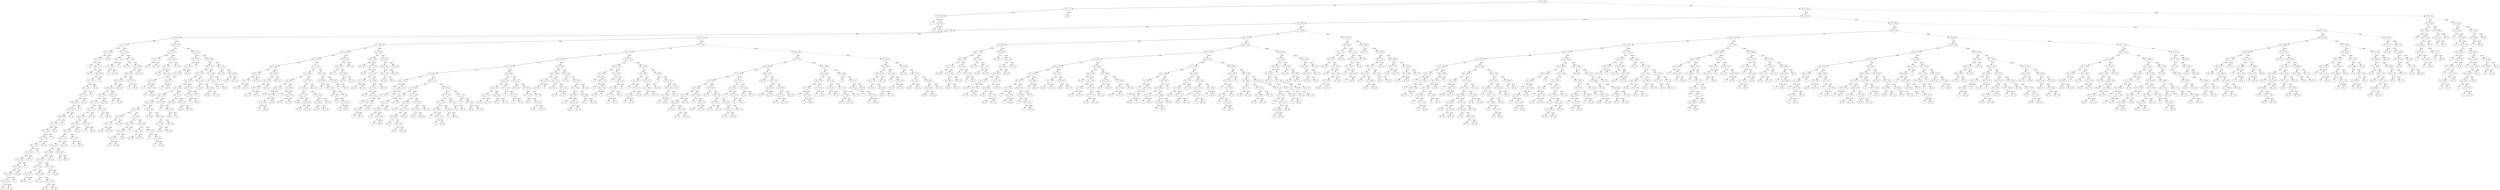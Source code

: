digraph {
0 [label="vE <= -9.0"];
1 [label="d <= 7.5"];
2 [label="vF <= -9.0"];
3 [label="0"];
2 -> 3 [label="True"];
4 [label="d <= 6.5"];
5 [label="0"];
4 -> 5 [label="True"];
6 [label="[0, 2]"];
4 -> 6 [style="dashed", label="False"];
2 -> 4 [style="dashed", label="False"];
1 -> 2 [label="True"];
7 [label="[0, 2]"];
1 -> 7 [style="dashed", label="False"];
0 -> 1 [label="True"];
8 [label="vE <= 19.0"];
9 [label="vE <= 11.0"];
10 [label="d <= 66.5"];
11 [label="d <= 15.5"];
12 [label="d <= 8.5"];
13 [label="d <= 7.5"];
14 [label="vF <= 11.0"];
15 [label="vF <= -7.0"];
16 [label="-2"];
15 -> 16 [label="True"];
17 [label="vE <= -7.0"];
18 [label="[0, -2]"];
17 -> 18 [label="True"];
19 [label="vE <= 9.0"];
20 [label="vF <= 9.0"];
21 [label="vE <= 7.0"];
22 [label="vF <= 7.0"];
23 [label="vE <= 5.0"];
24 [label="vF <= 5.0"];
25 [label="vE <= 3.0"];
26 [label="vF <= 3.0"];
27 [label="vE <= 1.0"];
28 [label="vF <= 1.0"];
29 [label="vE <= -1.0"];
30 [label="vF <= -1.0"];
31 [label="vE <= -3.0"];
32 [label="vF <= -3.0"];
33 [label="vE <= -5.0"];
34 [label="vF <= -5.0"];
35 [label="-2"];
34 -> 35 [label="True"];
36 [label="[0, -2]"];
34 -> 36 [style="dashed", label="False"];
33 -> 34 [label="True"];
37 [label="-2"];
33 -> 37 [style="dashed", label="False"];
32 -> 33 [label="True"];
38 [label="[0, -2]"];
32 -> 38 [style="dashed", label="False"];
31 -> 32 [label="True"];
39 [label="-2"];
31 -> 39 [style="dashed", label="False"];
30 -> 31 [label="True"];
40 [label="[0, -2]"];
30 -> 40 [style="dashed", label="False"];
29 -> 30 [label="True"];
41 [label="-2"];
29 -> 41 [style="dashed", label="False"];
28 -> 29 [label="True"];
42 [label="[0, -2]"];
28 -> 42 [style="dashed", label="False"];
27 -> 28 [label="True"];
43 [label="-2"];
27 -> 43 [style="dashed", label="False"];
26 -> 27 [label="True"];
44 [label="[0, -2]"];
26 -> 44 [style="dashed", label="False"];
25 -> 26 [label="True"];
45 [label="-2"];
25 -> 45 [style="dashed", label="False"];
24 -> 25 [label="True"];
46 [label="[0, -2]"];
24 -> 46 [style="dashed", label="False"];
23 -> 24 [label="True"];
47 [label="-2"];
23 -> 47 [style="dashed", label="False"];
22 -> 23 [label="True"];
48 [label="[0, -2]"];
22 -> 48 [style="dashed", label="False"];
21 -> 22 [label="True"];
49 [label="-2"];
21 -> 49 [style="dashed", label="False"];
20 -> 21 [label="True"];
50 [label="[0, -2]"];
20 -> 50 [style="dashed", label="False"];
19 -> 20 [label="True"];
51 [label="-2"];
19 -> 51 [style="dashed", label="False"];
17 -> 19 [style="dashed", label="False"];
15 -> 17 [style="dashed", label="False"];
14 -> 15 [label="True"];
52 [label="[0, -2]"];
14 -> 52 [style="dashed", label="False"];
13 -> 14 [label="True"];
53 [label="vF <= -5.0"];
54 [label="vE <= -7.0"];
55 [label="vF <= -9.0"];
56 [label="-2"];
55 -> 56 [label="True"];
57 [label="[0, -2]"];
55 -> 57 [style="dashed", label="False"];
54 -> 55 [label="True"];
58 [label="-2"];
54 -> 58 [style="dashed", label="False"];
53 -> 54 [label="True"];
59 [label="vE <= -7.0"];
60 [label="[0, -2, 2]"];
59 -> 60 [label="True"];
61 [label="vF <= 13.0"];
62 [label="vE <= 9.0"];
63 [label="vF <= 11.0"];
64 [label="vE <= 7.0"];
65 [label="vF <= 9.0"];
66 [label="vE <= 5.0"];
67 [label="vF <= 7.0"];
68 [label="vE <= 3.0"];
69 [label="vF <= 5.0"];
70 [label="vE <= 1.0"];
71 [label="vF <= 3.0"];
72 [label="vE <= -1.0"];
73 [label="vF <= 1.0"];
74 [label="vE <= -3.0"];
75 [label="vF <= -3.0"];
76 [label="vE <= -5.0"];
77 [label="[0, -2]"];
76 -> 77 [label="True"];
78 [label="-2"];
76 -> 78 [style="dashed", label="False"];
75 -> 76 [label="True"];
79 [label="vE <= -5.0"];
80 [label="[0, -2, 2]"];
79 -> 80 [label="True"];
81 [label="vF <= -1.0"];
82 [label="[0, -2]"];
81 -> 82 [label="True"];
83 [label="[0, -2, 2]"];
81 -> 83 [style="dashed", label="False"];
79 -> 81 [style="dashed", label="False"];
75 -> 79 [style="dashed", label="False"];
74 -> 75 [label="True"];
84 [label="vF <= -1.0"];
85 [label="-2"];
84 -> 85 [label="True"];
86 [label="[0, -2]"];
84 -> 86 [style="dashed", label="False"];
74 -> 84 [style="dashed", label="False"];
73 -> 74 [label="True"];
87 [label="[0, -2, 2]"];
73 -> 87 [style="dashed", label="False"];
72 -> 73 [label="True"];
88 [label="vF <= 1.0"];
89 [label="-2"];
88 -> 89 [label="True"];
90 [label="[0, -2]"];
88 -> 90 [style="dashed", label="False"];
72 -> 88 [style="dashed", label="False"];
71 -> 72 [label="True"];
91 [label="[0, -2, 2]"];
71 -> 91 [style="dashed", label="False"];
70 -> 71 [label="True"];
92 [label="vF <= 3.0"];
93 [label="-2"];
92 -> 93 [label="True"];
94 [label="[0, -2]"];
92 -> 94 [style="dashed", label="False"];
70 -> 92 [style="dashed", label="False"];
69 -> 70 [label="True"];
95 [label="[0, -2, 2]"];
69 -> 95 [style="dashed", label="False"];
68 -> 69 [label="True"];
96 [label="vF <= 5.0"];
97 [label="-2"];
96 -> 97 [label="True"];
98 [label="[0, -2]"];
96 -> 98 [style="dashed", label="False"];
68 -> 96 [style="dashed", label="False"];
67 -> 68 [label="True"];
99 [label="[0, -2, 2]"];
67 -> 99 [style="dashed", label="False"];
66 -> 67 [label="True"];
100 [label="vF <= 7.0"];
101 [label="-2"];
100 -> 101 [label="True"];
102 [label="[0, -2]"];
100 -> 102 [style="dashed", label="False"];
66 -> 100 [style="dashed", label="False"];
65 -> 66 [label="True"];
103 [label="[0, -2, 2]"];
65 -> 103 [style="dashed", label="False"];
64 -> 65 [label="True"];
104 [label="vF <= 9.0"];
105 [label="-2"];
104 -> 105 [label="True"];
106 [label="[0, -2]"];
104 -> 106 [style="dashed", label="False"];
64 -> 104 [style="dashed", label="False"];
63 -> 64 [label="True"];
107 [label="[0, -2, 2]"];
63 -> 107 [style="dashed", label="False"];
62 -> 63 [label="True"];
108 [label="vF <= 11.0"];
109 [label="-2"];
108 -> 109 [label="True"];
110 [label="[0, -2]"];
108 -> 110 [style="dashed", label="False"];
62 -> 108 [style="dashed", label="False"];
61 -> 62 [label="True"];
111 [label="[0, -2, 2]"];
61 -> 111 [style="dashed", label="False"];
59 -> 61 [style="dashed", label="False"];
53 -> 59 [style="dashed", label="False"];
13 -> 53 [style="dashed", label="False"];
12 -> 13 [label="True"];
112 [label="vE <= -7.0"];
113 [label="d <= 11.5"];
114 [label="vF <= -7.0"];
115 [label="[0, -2]"];
114 -> 115 [label="True"];
116 [label="[0, -2, 2]"];
114 -> 116 [style="dashed", label="False"];
113 -> 114 [label="True"];
117 [label="vF <= -9.0"];
118 [label="d <= 12.5"];
119 [label="[0, -2]"];
118 -> 119 [label="True"];
120 [label="[0, -2, 2]"];
118 -> 120 [style="dashed", label="False"];
117 -> 118 [label="True"];
121 [label="[0, -2, 2]"];
117 -> 121 [style="dashed", label="False"];
113 -> 117 [style="dashed", label="False"];
112 -> 113 [label="True"];
122 [label="vF <= -5.0"];
123 [label="vE <= -5.0"];
124 [label="d <= 13.5"];
125 [label="vF <= -7.0"];
126 [label="d <= 12.5"];
127 [label="-2"];
126 -> 127 [label="True"];
128 [label="vF <= -9.0"];
129 [label="-2"];
128 -> 129 [label="True"];
130 [label="[0, -2]"];
128 -> 130 [style="dashed", label="False"];
126 -> 128 [style="dashed", label="False"];
125 -> 126 [label="True"];
131 [label="d <= 9.5"];
132 [label="-2"];
131 -> 132 [label="True"];
133 [label="[0, -2]"];
131 -> 133 [style="dashed", label="False"];
125 -> 131 [style="dashed", label="False"];
124 -> 125 [label="True"];
134 [label="[0, -2]"];
124 -> 134 [style="dashed", label="False"];
123 -> 124 [label="True"];
135 [label="-2"];
123 -> 135 [style="dashed", label="False"];
122 -> 123 [label="True"];
136 [label="vF <= 11.0"];
137 [label="vE <= 7.0"];
138 [label="vF <= 7.0"];
139 [label="vE <= 3.0"];
140 [label="vF <= 3.0"];
141 [label="vE <= -1.0"];
142 [label="vF <= -1.0"];
143 [label="vE <= -5.0"];
144 [label="d <= 10.5"];
145 [label="vF <= -3.0"];
146 [label="[0, -2]"];
145 -> 146 [label="True"];
147 [label="[0, -2, 2]"];
145 -> 147 [style="dashed", label="False"];
144 -> 145 [label="True"];
148 [label="[0, -2, 2]"];
144 -> 148 [style="dashed", label="False"];
143 -> 144 [label="True"];
149 [label="d <= 12.5"];
150 [label="vE <= -3.0"];
151 [label="vF <= -3.0"];
152 [label="d <= 11.5"];
153 [label="-2"];
152 -> 153 [label="True"];
154 [label="[0, -2]"];
152 -> 154 [style="dashed", label="False"];
151 -> 152 [label="True"];
155 [label="[0, -2]"];
151 -> 155 [style="dashed", label="False"];
150 -> 151 [label="True"];
156 [label="-2"];
150 -> 156 [style="dashed", label="False"];
149 -> 150 [label="True"];
157 [label="vE <= -3.0"];
158 [label="vF <= -3.0"];
159 [label="[0, -2]"];
158 -> 159 [label="True"];
160 [label="[0, -2, 2]"];
158 -> 160 [style="dashed", label="False"];
157 -> 158 [label="True"];
161 [label="vF <= -3.0"];
162 [label="-2"];
161 -> 162 [label="True"];
163 [label="d <= 13.5"];
164 [label="-2"];
163 -> 164 [label="True"];
165 [label="[0, -2]"];
163 -> 165 [style="dashed", label="False"];
161 -> 163 [style="dashed", label="False"];
157 -> 161 [style="dashed", label="False"];
149 -> 157 [style="dashed", label="False"];
143 -> 149 [style="dashed", label="False"];
142 -> 143 [label="True"];
166 [label="vE <= -3.0"];
167 [label="[0, -2, 2]"];
166 -> 167 [label="True"];
168 [label="vF <= 1.0"];
169 [label="d <= 14.5"];
170 [label="[0, -2]"];
169 -> 170 [label="True"];
171 [label="[0, -2, 2]"];
169 -> 171 [style="dashed", label="False"];
168 -> 169 [label="True"];
172 [label="[0, -2, 2]"];
168 -> 172 [style="dashed", label="False"];
166 -> 168 [style="dashed", label="False"];
142 -> 166 [style="dashed", label="False"];
141 -> 142 [label="True"];
173 [label="vF <= 1.0"];
174 [label="-2"];
173 -> 174 [label="True"];
175 [label="vE <= 1.0"];
176 [label="[0, -2]"];
175 -> 176 [label="True"];
177 [label="-2"];
175 -> 177 [style="dashed", label="False"];
173 -> 175 [style="dashed", label="False"];
141 -> 173 [style="dashed", label="False"];
140 -> 141 [label="True"];
178 [label="vE <= 1.0"];
179 [label="[0, -2, 2]"];
178 -> 179 [label="True"];
180 [label="vF <= 5.0"];
181 [label="[0, -2]"];
180 -> 181 [label="True"];
182 [label="[0, -2, 2]"];
180 -> 182 [style="dashed", label="False"];
178 -> 180 [style="dashed", label="False"];
140 -> 178 [style="dashed", label="False"];
139 -> 140 [label="True"];
183 [label="vE <= 5.0"];
184 [label="vF <= 5.0"];
185 [label="-2"];
184 -> 185 [label="True"];
186 [label="[0, -2]"];
184 -> 186 [style="dashed", label="False"];
183 -> 184 [label="True"];
187 [label="-2"];
183 -> 187 [style="dashed", label="False"];
139 -> 183 [style="dashed", label="False"];
138 -> 139 [label="True"];
188 [label="vE <= 5.0"];
189 [label="[0, -2, 2]"];
188 -> 189 [label="True"];
190 [label="vF <= 9.0"];
191 [label="[0, -2]"];
190 -> 191 [label="True"];
192 [label="[0, -2, 2]"];
190 -> 192 [style="dashed", label="False"];
188 -> 190 [style="dashed", label="False"];
138 -> 188 [style="dashed", label="False"];
137 -> 138 [label="True"];
193 [label="vE <= 9.0"];
194 [label="vF <= 9.0"];
195 [label="-2"];
194 -> 195 [label="True"];
196 [label="[0, -2]"];
194 -> 196 [style="dashed", label="False"];
193 -> 194 [label="True"];
197 [label="-2"];
193 -> 197 [style="dashed", label="False"];
137 -> 193 [style="dashed", label="False"];
136 -> 137 [label="True"];
198 [label="vE <= 9.0"];
199 [label="[0, -2, 2]"];
198 -> 199 [label="True"];
200 [label="vF <= 13.0"];
201 [label="[0, -2]"];
200 -> 201 [label="True"];
202 [label="[0, -2, 2]"];
200 -> 202 [style="dashed", label="False"];
198 -> 200 [style="dashed", label="False"];
136 -> 198 [style="dashed", label="False"];
122 -> 136 [style="dashed", label="False"];
112 -> 122 [style="dashed", label="False"];
12 -> 112 [style="dashed", label="False"];
11 -> 12 [label="True"];
203 [label="vE <= -1.0"];
204 [label="d <= 29.5"];
205 [label="vF <= -3.0"];
206 [label="vE <= -5.0"];
207 [label="d <= 18.5"];
208 [label="vF <= -7.0"];
209 [label="vE <= -7.0"];
210 [label="[0, -2, 2]"];
209 -> 210 [label="True"];
211 [label="[0, -2]"];
209 -> 211 [style="dashed", label="False"];
208 -> 209 [label="True"];
212 [label="[0, -2, 2]"];
208 -> 212 [style="dashed", label="False"];
207 -> 208 [label="True"];
213 [label="d <= 19.5"];
214 [label="vF <= -9.0"];
215 [label="vE <= -7.0"];
216 [label="[0, -2, 2]"];
215 -> 216 [label="True"];
217 [label="[0, -2]"];
215 -> 217 [style="dashed", label="False"];
214 -> 215 [label="True"];
218 [label="[0, -2, 2]"];
214 -> 218 [style="dashed", label="False"];
213 -> 214 [label="True"];
219 [label="[0, -2, 2]"];
213 -> 219 [style="dashed", label="False"];
207 -> 213 [style="dashed", label="False"];
206 -> 207 [label="True"];
220 [label="vE <= -3.0"];
221 [label="d <= 20.5"];
222 [label="d <= 19.5"];
223 [label="vF <= -7.0"];
224 [label="-2"];
223 -> 224 [label="True"];
225 [label="d <= 16.5"];
226 [label="vF <= -5.0"];
227 [label="-2"];
226 -> 227 [label="True"];
228 [label="[0, -2]"];
226 -> 228 [style="dashed", label="False"];
225 -> 226 [label="True"];
229 [label="[0, -2]"];
225 -> 229 [style="dashed", label="False"];
223 -> 225 [style="dashed", label="False"];
222 -> 223 [label="True"];
230 [label="vF <= -9.0"];
231 [label="-2"];
230 -> 231 [label="True"];
232 [label="vF <= -5.0"];
233 [label="[0, -2]"];
232 -> 233 [label="True"];
234 [label="[0, -2, 2]"];
232 -> 234 [style="dashed", label="False"];
230 -> 232 [style="dashed", label="False"];
222 -> 230 [style="dashed", label="False"];
221 -> 222 [label="True"];
235 [label="vF <= -5.0"];
236 [label="d <= 27.5"];
237 [label="vF <= -7.0"];
238 [label="[0, -2]"];
237 -> 238 [label="True"];
239 [label="d <= 24.5"];
240 [label="[0, -2]"];
239 -> 240 [label="True"];
241 [label="[0, -2, 2]"];
239 -> 241 [style="dashed", label="False"];
237 -> 239 [style="dashed", label="False"];
236 -> 237 [label="True"];
242 [label="vF <= -9.0"];
243 [label="d <= 28.5"];
244 [label="[0, -2]"];
243 -> 244 [label="True"];
245 [label="[0, -2, 2]"];
243 -> 245 [style="dashed", label="False"];
242 -> 243 [label="True"];
246 [label="[0, -2, 2]"];
242 -> 246 [style="dashed", label="False"];
236 -> 242 [style="dashed", label="False"];
235 -> 236 [label="True"];
247 [label="[0, -2, 2]"];
235 -> 247 [style="dashed", label="False"];
221 -> 235 [style="dashed", label="False"];
220 -> 221 [label="True"];
248 [label="vF <= -5.0"];
249 [label="d <= 25.5"];
250 [label="-2"];
249 -> 250 [label="True"];
251 [label="vF <= -7.0"];
252 [label="d <= 28.5"];
253 [label="-2"];
252 -> 253 [label="True"];
254 [label="vF <= -9.0"];
255 [label="-2"];
254 -> 255 [label="True"];
256 [label="[0, -2]"];
254 -> 256 [style="dashed", label="False"];
252 -> 254 [style="dashed", label="False"];
251 -> 252 [label="True"];
257 [label="[0, -2]"];
251 -> 257 [style="dashed", label="False"];
249 -> 251 [style="dashed", label="False"];
248 -> 249 [label="True"];
258 [label="d <= 20.5"];
259 [label="-2"];
258 -> 259 [label="True"];
260 [label="[0, -2]"];
258 -> 260 [style="dashed", label="False"];
248 -> 258 [style="dashed", label="False"];
220 -> 248 [style="dashed", label="False"];
206 -> 220 [style="dashed", label="False"];
205 -> 206 [label="True"];
261 [label="vF <= -1.0"];
262 [label="vE <= -3.0"];
263 [label="[0, -2, 2]"];
262 -> 263 [label="True"];
264 [label="d <= 23.5"];
265 [label="[0, -2]"];
264 -> 265 [label="True"];
266 [label="[0, -2, 2]"];
264 -> 266 [style="dashed", label="False"];
262 -> 264 [style="dashed", label="False"];
261 -> 262 [label="True"];
267 [label="[0, -2, 2]"];
261 -> 267 [style="dashed", label="False"];
205 -> 261 [style="dashed", label="False"];
204 -> 205 [label="True"];
268 [label="d <= 38.5"];
269 [label="vE <= -3.0"];
270 [label="[0, -2, 2]"];
269 -> 270 [label="True"];
271 [label="vF <= -7.0"];
272 [label="[0, -2]"];
271 -> 272 [label="True"];
273 [label="vF <= -5.0"];
274 [label="d <= 35.5"];
275 [label="[0, -2]"];
274 -> 275 [label="True"];
276 [label="[0, -2, 2]"];
274 -> 276 [style="dashed", label="False"];
273 -> 274 [label="True"];
277 [label="d <= 30.5"];
278 [label="vF <= -3.0"];
279 [label="[0, -2]"];
278 -> 279 [label="True"];
280 [label="[0, -2, 2]"];
278 -> 280 [style="dashed", label="False"];
277 -> 278 [label="True"];
281 [label="[0, -2, 2]"];
277 -> 281 [style="dashed", label="False"];
273 -> 277 [style="dashed", label="False"];
271 -> 273 [style="dashed", label="False"];
269 -> 271 [style="dashed", label="False"];
268 -> 269 [label="True"];
282 [label="d <= 39.5"];
283 [label="vF <= -9.0"];
284 [label="vE <= -3.0"];
285 [label="[0, -2, 2]"];
284 -> 285 [label="True"];
286 [label="[0, -2]"];
284 -> 286 [style="dashed", label="False"];
283 -> 284 [label="True"];
287 [label="[0, -2, 2]"];
283 -> 287 [style="dashed", label="False"];
282 -> 283 [label="True"];
288 [label="[0, -2, 2]"];
282 -> 288 [style="dashed", label="False"];
268 -> 282 [style="dashed", label="False"];
204 -> 268 [style="dashed", label="False"];
203 -> 204 [label="True"];
289 [label="vF <= 3.0"];
290 [label="vE <= 3.0"];
291 [label="d <= 52.5"];
292 [label="vF <= -1.0"];
293 [label="d <= 36.5"];
294 [label="vF <= -5.0"];
295 [label="-2"];
294 -> 295 [label="True"];
296 [label="vE <= 1.0"];
297 [label="d <= 24.5"];
298 [label="-2"];
297 -> 298 [label="True"];
299 [label="vF <= -3.0"];
300 [label="d <= 31.5"];
301 [label="-2"];
300 -> 301 [label="True"];
302 [label="[0, -2]"];
300 -> 302 [style="dashed", label="False"];
299 -> 300 [label="True"];
303 [label="[0, -2]"];
299 -> 303 [style="dashed", label="False"];
297 -> 299 [style="dashed", label="False"];
296 -> 297 [label="True"];
304 [label="-2"];
296 -> 304 [style="dashed", label="False"];
294 -> 296 [style="dashed", label="False"];
293 -> 294 [label="True"];
305 [label="vE <= 1.0"];
306 [label="d <= 40.5"];
307 [label="vF <= -3.0"];
308 [label="vF <= -7.0"];
309 [label="d <= 39.5"];
310 [label="-2"];
309 -> 310 [label="True"];
311 [label="vF <= -9.0"];
312 [label="-2"];
311 -> 312 [label="True"];
313 [label="[0, -2]"];
311 -> 313 [style="dashed", label="False"];
309 -> 311 [style="dashed", label="False"];
308 -> 309 [label="True"];
314 [label="[0, -2]"];
308 -> 314 [style="dashed", label="False"];
307 -> 308 [label="True"];
315 [label="[0, -2, 2]"];
307 -> 315 [style="dashed", label="False"];
306 -> 307 [label="True"];
316 [label="vF <= -5.0"];
317 [label="d <= 48.5"];
318 [label="[0, -2]"];
317 -> 318 [label="True"];
319 [label="vF <= -7.0"];
320 [label="d <= 51.5"];
321 [label="[0, -2]"];
320 -> 321 [label="True"];
322 [label="vF <= -9.0"];
323 [label="[0, -2]"];
322 -> 323 [label="True"];
324 [label="[0, -2, 2]"];
322 -> 324 [style="dashed", label="False"];
320 -> 322 [style="dashed", label="False"];
319 -> 320 [label="True"];
325 [label="[0, -2, 2]"];
319 -> 325 [style="dashed", label="False"];
317 -> 319 [style="dashed", label="False"];
316 -> 317 [label="True"];
326 [label="d <= 43.5"];
327 [label="vF <= -3.0"];
328 [label="[0, -2]"];
327 -> 328 [label="True"];
329 [label="[0, -2, 2]"];
327 -> 329 [style="dashed", label="False"];
326 -> 327 [label="True"];
330 [label="[0, -2, 2]"];
326 -> 330 [style="dashed", label="False"];
316 -> 326 [style="dashed", label="False"];
306 -> 316 [style="dashed", label="False"];
305 -> 306 [label="True"];
331 [label="d <= 51.5"];
332 [label="vF <= -3.0"];
333 [label="vF <= -5.0"];
334 [label="d <= 49.5"];
335 [label="-2"];
334 -> 335 [label="True"];
336 [label="vF <= -7.0"];
337 [label="-2"];
336 -> 337 [label="True"];
338 [label="[0, -2]"];
336 -> 338 [style="dashed", label="False"];
334 -> 336 [style="dashed", label="False"];
333 -> 334 [label="True"];
339 [label="d <= 44.5"];
340 [label="-2"];
339 -> 340 [label="True"];
341 [label="[0, -2]"];
339 -> 341 [style="dashed", label="False"];
333 -> 339 [style="dashed", label="False"];
332 -> 333 [label="True"];
342 [label="d <= 37.5"];
343 [label="-2"];
342 -> 343 [label="True"];
344 [label="[0, -2]"];
342 -> 344 [style="dashed", label="False"];
332 -> 342 [style="dashed", label="False"];
331 -> 332 [label="True"];
345 [label="vF <= -7.0"];
346 [label="-2"];
345 -> 346 [label="True"];
347 [label="vF <= -3.0"];
348 [label="[0, -2]"];
347 -> 348 [label="True"];
349 [label="[0, -2, 2]"];
347 -> 349 [style="dashed", label="False"];
345 -> 347 [style="dashed", label="False"];
331 -> 345 [style="dashed", label="False"];
305 -> 331 [style="dashed", label="False"];
293 -> 305 [style="dashed", label="False"];
292 -> 293 [label="True"];
350 [label="d <= 28.5"];
351 [label="vE <= 1.0"];
352 [label="vF <= 1.0"];
353 [label="d <= 27.5"];
354 [label="[0, -2]"];
353 -> 354 [label="True"];
355 [label="[0, -2, 2]"];
353 -> 355 [style="dashed", label="False"];
352 -> 353 [label="True"];
356 [label="d <= 16.5"];
357 [label="[0, -2]"];
356 -> 357 [label="True"];
358 [label="[0, -2, 2]"];
356 -> 358 [style="dashed", label="False"];
352 -> 356 [style="dashed", label="False"];
351 -> 352 [label="True"];
359 [label="vF <= 1.0"];
360 [label="-2"];
359 -> 360 [label="True"];
361 [label="d <= 17.5"];
362 [label="-2"];
361 -> 362 [label="True"];
363 [label="[0, -2]"];
361 -> 363 [style="dashed", label="False"];
359 -> 361 [style="dashed", label="False"];
351 -> 359 [style="dashed", label="False"];
350 -> 351 [label="True"];
364 [label="vE <= 1.0"];
365 [label="[0, -2, 2]"];
364 -> 365 [label="True"];
366 [label="d <= 42.5"];
367 [label="vF <= 1.0"];
368 [label="[0, -2]"];
367 -> 368 [label="True"];
369 [label="d <= 31.5"];
370 [label="[0, -2]"];
369 -> 370 [label="True"];
371 [label="[0, -2, 2]"];
369 -> 371 [style="dashed", label="False"];
367 -> 369 [style="dashed", label="False"];
366 -> 367 [label="True"];
372 [label="[0, -2, 2]"];
366 -> 372 [style="dashed", label="False"];
364 -> 366 [style="dashed", label="False"];
350 -> 364 [style="dashed", label="False"];
292 -> 350 [style="dashed", label="False"];
291 -> 292 [label="True"];
373 [label="d <= 53.5"];
374 [label="vF <= -9.0"];
375 [label="vE <= 1.0"];
376 [label="[0, -2, 2]"];
375 -> 376 [label="True"];
377 [label="-2"];
375 -> 377 [style="dashed", label="False"];
374 -> 375 [label="True"];
378 [label="vE <= 1.0"];
379 [label="[0, -2, 2]"];
378 -> 379 [label="True"];
380 [label="vF <= -3.0"];
381 [label="[0, -2]"];
380 -> 381 [label="True"];
382 [label="[0, -2, 2]"];
380 -> 382 [style="dashed", label="False"];
378 -> 380 [style="dashed", label="False"];
374 -> 378 [style="dashed", label="False"];
373 -> 374 [label="True"];
383 [label="vE <= 1.0"];
384 [label="[0, -2, 2]"];
383 -> 384 [label="True"];
385 [label="vF <= -3.0"];
386 [label="vF <= -5.0"];
387 [label="d <= 63.5"];
388 [label="[0, -2]"];
387 -> 388 [label="True"];
389 [label="vF <= -7.0"];
390 [label="[0, -2]"];
389 -> 390 [label="True"];
391 [label="[0, -2, 2]"];
389 -> 391 [style="dashed", label="False"];
387 -> 389 [style="dashed", label="False"];
386 -> 387 [label="True"];
392 [label="d <= 58.5"];
393 [label="[0, -2]"];
392 -> 393 [label="True"];
394 [label="[0, -2, 2]"];
392 -> 394 [style="dashed", label="False"];
386 -> 392 [style="dashed", label="False"];
385 -> 386 [label="True"];
395 [label="[0, -2, 2]"];
385 -> 395 [style="dashed", label="False"];
383 -> 385 [style="dashed", label="False"];
373 -> 383 [style="dashed", label="False"];
291 -> 373 [style="dashed", label="False"];
290 -> 291 [label="True"];
396 [label="vF <= -1.0"];
397 [label="vF <= -5.0"];
398 [label="d <= 64.5"];
399 [label="-2"];
398 -> 399 [label="True"];
400 [label="vF <= -7.0"];
401 [label="-2"];
400 -> 401 [label="True"];
402 [label="vE <= 5.0"];
403 [label="[0, -2]"];
402 -> 403 [label="True"];
404 [label="-2"];
402 -> 404 [style="dashed", label="False"];
400 -> 402 [style="dashed", label="False"];
398 -> 400 [style="dashed", label="False"];
397 -> 398 [label="True"];
405 [label="d <= 52.5"];
406 [label="-2"];
405 -> 406 [label="True"];
407 [label="vE <= 5.0"];
408 [label="d <= 59.5"];
409 [label="vF <= -3.0"];
410 [label="-2"];
409 -> 410 [label="True"];
411 [label="[0, -2]"];
409 -> 411 [style="dashed", label="False"];
408 -> 409 [label="True"];
412 [label="[0, -2]"];
408 -> 412 [style="dashed", label="False"];
407 -> 408 [label="True"];
413 [label="-2"];
407 -> 413 [style="dashed", label="False"];
405 -> 407 [style="dashed", label="False"];
397 -> 405 [style="dashed", label="False"];
396 -> 397 [label="True"];
414 [label="vE <= 5.0"];
415 [label="d <= 48.5"];
416 [label="d <= 32.5"];
417 [label="-2"];
416 -> 417 [label="True"];
418 [label="vF <= 1.0"];
419 [label="d <= 43.5"];
420 [label="-2"];
419 -> 420 [label="True"];
421 [label="[0, -2]"];
419 -> 421 [style="dashed", label="False"];
418 -> 419 [label="True"];
422 [label="[0, -2]"];
418 -> 422 [style="dashed", label="False"];
416 -> 418 [style="dashed", label="False"];
415 -> 416 [label="True"];
423 [label="vF <= 1.0"];
424 [label="d <= 59.5"];
425 [label="[0, -2]"];
424 -> 425 [label="True"];
426 [label="[0, -2, 2]"];
424 -> 426 [style="dashed", label="False"];
423 -> 424 [label="True"];
427 [label="[0, -2, 2]"];
423 -> 427 [style="dashed", label="False"];
415 -> 423 [style="dashed", label="False"];
414 -> 415 [label="True"];
428 [label="d <= 49.5"];
429 [label="-2"];
428 -> 429 [label="True"];
430 [label="vE <= 7.0"];
431 [label="vF <= 1.0"];
432 [label="d <= 60.5"];
433 [label="-2"];
432 -> 433 [label="True"];
434 [label="[0, -2]"];
432 -> 434 [style="dashed", label="False"];
431 -> 432 [label="True"];
435 [label="[0, -2]"];
431 -> 435 [style="dashed", label="False"];
430 -> 431 [label="True"];
436 [label="-2"];
430 -> 436 [style="dashed", label="False"];
428 -> 430 [style="dashed", label="False"];
414 -> 428 [style="dashed", label="False"];
396 -> 414 [style="dashed", label="False"];
290 -> 396 [style="dashed", label="False"];
289 -> 290 [label="True"];
437 [label="vF <= 9.0"];
438 [label="vE <= 7.0"];
439 [label="d <= 36.5"];
440 [label="vE <= 5.0"];
441 [label="d <= 19.5"];
442 [label="vE <= 3.0"];
443 [label="vF <= 5.0"];
444 [label="vE <= 1.0"];
445 [label="[0, -2, 2]"];
444 -> 445 [label="True"];
446 [label="d <= 18.5"];
447 [label="[0, -2]"];
446 -> 447 [label="True"];
448 [label="[0, -2, 2]"];
446 -> 448 [style="dashed", label="False"];
444 -> 446 [style="dashed", label="False"];
443 -> 444 [label="True"];
449 [label="[0, -2, 2]"];
443 -> 449 [style="dashed", label="False"];
442 -> 443 [label="True"];
450 [label="vF <= 5.0"];
451 [label="-2"];
450 -> 451 [label="True"];
452 [label="vF <= 7.0"];
453 [label="[0, -2]"];
452 -> 453 [label="True"];
454 [label="[0, -2, 2]"];
452 -> 454 [style="dashed", label="False"];
450 -> 452 [style="dashed", label="False"];
442 -> 450 [style="dashed", label="False"];
441 -> 442 [label="True"];
455 [label="vE <= 3.0"];
456 [label="[0, -2, 2]"];
455 -> 456 [label="True"];
457 [label="vF <= 5.0"];
458 [label="d <= 35.5"];
459 [label="[0, -2]"];
458 -> 459 [label="True"];
460 [label="[0, -2, 2]"];
458 -> 460 [style="dashed", label="False"];
457 -> 458 [label="True"];
461 [label="d <= 20.5"];
462 [label="vF <= 7.0"];
463 [label="[0, -2]"];
462 -> 463 [label="True"];
464 [label="[0, -2, 2]"];
462 -> 464 [style="dashed", label="False"];
461 -> 462 [label="True"];
465 [label="[0, -2, 2]"];
461 -> 465 [style="dashed", label="False"];
457 -> 461 [style="dashed", label="False"];
455 -> 457 [style="dashed", label="False"];
441 -> 455 [style="dashed", label="False"];
440 -> 441 [label="True"];
466 [label="vF <= 7.0"];
467 [label="vF <= 5.0"];
468 [label="-2"];
467 -> 468 [label="True"];
469 [label="d <= 21.5"];
470 [label="-2"];
469 -> 470 [label="True"];
471 [label="[0, -2]"];
469 -> 471 [style="dashed", label="False"];
467 -> 469 [style="dashed", label="False"];
466 -> 467 [label="True"];
472 [label="d <= 22.5"];
473 [label="[0, -2]"];
472 -> 473 [label="True"];
474 [label="[0, -2, 2]"];
472 -> 474 [style="dashed", label="False"];
466 -> 472 [style="dashed", label="False"];
440 -> 466 [style="dashed", label="False"];
439 -> 440 [label="True"];
475 [label="vE <= 5.0"];
476 [label="[0, -2, 2]"];
475 -> 476 [label="True"];
477 [label="vF <= 5.0"];
478 [label="d <= 54.5"];
479 [label="[0, -2]"];
478 -> 479 [label="True"];
480 [label="[0, -2, 2]"];
478 -> 480 [style="dashed", label="False"];
477 -> 478 [label="True"];
481 [label="d <= 39.5"];
482 [label="vF <= 7.0"];
483 [label="[0, -2]"];
482 -> 483 [label="True"];
484 [label="[0, -2, 2]"];
482 -> 484 [style="dashed", label="False"];
481 -> 482 [label="True"];
485 [label="[0, -2, 2]"];
481 -> 485 [style="dashed", label="False"];
477 -> 481 [style="dashed", label="False"];
475 -> 477 [style="dashed", label="False"];
439 -> 475 [style="dashed", label="False"];
438 -> 439 [label="True"];
486 [label="vE <= 9.0"];
487 [label="d <= 43.5"];
488 [label="vF <= 7.0"];
489 [label="d <= 40.5"];
490 [label="-2"];
489 -> 490 [label="True"];
491 [label="vF <= 5.0"];
492 [label="-2"];
491 -> 492 [label="True"];
493 [label="[0, -2]"];
491 -> 493 [style="dashed", label="False"];
489 -> 491 [style="dashed", label="False"];
488 -> 489 [label="True"];
494 [label="d <= 23.5"];
495 [label="-2"];
494 -> 495 [label="True"];
496 [label="[0, -2]"];
494 -> 496 [style="dashed", label="False"];
488 -> 494 [style="dashed", label="False"];
487 -> 488 [label="True"];
497 [label="vF <= 5.0"];
498 [label="d <= 55.5"];
499 [label="-2"];
498 -> 499 [label="True"];
500 [label="[0, -2]"];
498 -> 500 [style="dashed", label="False"];
497 -> 498 [label="True"];
501 [label="vF <= 7.0"];
502 [label="d <= 60.5"];
503 [label="[0, -2]"];
502 -> 503 [label="True"];
504 [label="[0, -2, 2]"];
502 -> 504 [style="dashed", label="False"];
501 -> 502 [label="True"];
505 [label="[0, -2, 2]"];
501 -> 505 [style="dashed", label="False"];
497 -> 501 [style="dashed", label="False"];
487 -> 497 [style="dashed", label="False"];
486 -> 487 [label="True"];
506 [label="d <= 44.5"];
507 [label="-2"];
506 -> 507 [label="True"];
508 [label="vF <= 7.0"];
509 [label="d <= 61.5"];
510 [label="-2"];
509 -> 510 [label="True"];
511 [label="vF <= 5.0"];
512 [label="-2"];
511 -> 512 [label="True"];
513 [label="[0, -2]"];
511 -> 513 [style="dashed", label="False"];
509 -> 511 [style="dashed", label="False"];
508 -> 509 [label="True"];
514 [label="[0, -2]"];
508 -> 514 [style="dashed", label="False"];
506 -> 508 [style="dashed", label="False"];
486 -> 506 [style="dashed", label="False"];
438 -> 486 [style="dashed", label="False"];
437 -> 438 [label="True"];
515 [label="d <= 25.5"];
516 [label="vE <= 9.0"];
517 [label="vF <= 11.0"];
518 [label="vE <= 7.0"];
519 [label="[0, -2, 2]"];
518 -> 519 [label="True"];
520 [label="d <= 24.5"];
521 [label="[0, -2]"];
520 -> 521 [label="True"];
522 [label="[0, -2, 2]"];
520 -> 522 [style="dashed", label="False"];
518 -> 520 [style="dashed", label="False"];
517 -> 518 [label="True"];
523 [label="[0, -2, 2]"];
517 -> 523 [style="dashed", label="False"];
516 -> 517 [label="True"];
524 [label="vF <= 11.0"];
525 [label="-2"];
524 -> 525 [label="True"];
526 [label="vF <= 13.0"];
527 [label="[0, -2]"];
526 -> 527 [label="True"];
528 [label="[0, -2, 2]"];
526 -> 528 [style="dashed", label="False"];
524 -> 526 [style="dashed", label="False"];
516 -> 524 [style="dashed", label="False"];
515 -> 516 [label="True"];
529 [label="vE <= 9.0"];
530 [label="[0, -2, 2]"];
529 -> 530 [label="True"];
531 [label="vF <= 11.0"];
532 [label="d <= 47.5"];
533 [label="[0, -2]"];
532 -> 533 [label="True"];
534 [label="[0, -2, 2]"];
532 -> 534 [style="dashed", label="False"];
531 -> 532 [label="True"];
535 [label="d <= 26.5"];
536 [label="vF <= 13.0"];
537 [label="[0, -2]"];
536 -> 537 [label="True"];
538 [label="[0, -2, 2]"];
536 -> 538 [style="dashed", label="False"];
535 -> 536 [label="True"];
539 [label="[0, -2, 2]"];
535 -> 539 [style="dashed", label="False"];
531 -> 535 [style="dashed", label="False"];
529 -> 531 [style="dashed", label="False"];
515 -> 529 [style="dashed", label="False"];
437 -> 515 [style="dashed", label="False"];
289 -> 437 [style="dashed", label="False"];
203 -> 289 [style="dashed", label="False"];
11 -> 203 [style="dashed", label="False"];
10 -> 11 [label="True"];
540 [label="d <= 122.5"];
541 [label="vE <= 5.0"];
542 [label="d <= 68.5"];
543 [label="vF <= -7.0"];
544 [label="vE <= 3.0"];
545 [label="vE <= 1.0"];
546 [label="[0, -2, 2]"];
545 -> 546 [label="True"];
547 [label="vF <= -9.0"];
548 [label="d <= 67.5"];
549 [label="[0, -2]"];
548 -> 549 [label="True"];
550 [label="[0, -2, 2]"];
548 -> 550 [style="dashed", label="False"];
547 -> 548 [label="True"];
551 [label="[0, -2, 2]"];
547 -> 551 [style="dashed", label="False"];
545 -> 547 [style="dashed", label="False"];
544 -> 545 [label="True"];
552 [label="d <= 67.5"];
553 [label="-2"];
552 -> 553 [label="True"];
554 [label="vF <= -9.0"];
555 [label="-2"];
554 -> 555 [label="True"];
556 [label="[0, -2]"];
554 -> 556 [style="dashed", label="False"];
552 -> 554 [style="dashed", label="False"];
544 -> 552 [style="dashed", label="False"];
543 -> 544 [label="True"];
557 [label="vE <= 3.0"];
558 [label="[0, -2, 2]"];
557 -> 558 [label="True"];
559 [label="vF <= -1.0"];
560 [label="[0, -2]"];
559 -> 560 [label="True"];
561 [label="[0, -2, 2]"];
559 -> 561 [style="dashed", label="False"];
557 -> 559 [style="dashed", label="False"];
543 -> 557 [style="dashed", label="False"];
542 -> 543 [label="True"];
562 [label="vE <= 3.0"];
563 [label="[0, -2, 2]"];
562 -> 563 [label="True"];
564 [label="vF <= -3.0"];
565 [label="d <= 84.5"];
566 [label="d <= 80.5"];
567 [label="vF <= -5.0"];
568 [label="[0, -2]"];
567 -> 568 [label="True"];
569 [label="d <= 75.5"];
570 [label="[0, -2]"];
569 -> 570 [label="True"];
571 [label="[0, -2, 2]"];
569 -> 571 [style="dashed", label="False"];
567 -> 569 [style="dashed", label="False"];
566 -> 567 [label="True"];
572 [label="vF <= -7.0"];
573 [label="d <= 83.5"];
574 [label="[0, -2]"];
573 -> 574 [label="True"];
575 [label="vF <= -9.0"];
576 [label="[0, -2]"];
575 -> 576 [label="True"];
577 [label="[0, -2, 2]"];
575 -> 577 [style="dashed", label="False"];
573 -> 575 [style="dashed", label="False"];
572 -> 573 [label="True"];
578 [label="[0, -2, 2]"];
572 -> 578 [style="dashed", label="False"];
566 -> 572 [style="dashed", label="False"];
565 -> 566 [label="True"];
579 [label="[0, -2, 2]"];
565 -> 579 [style="dashed", label="False"];
564 -> 565 [label="True"];
580 [label="[0, -2, 2]"];
564 -> 580 [style="dashed", label="False"];
562 -> 564 [style="dashed", label="False"];
542 -> 562 [style="dashed", label="False"];
541 -> 542 [label="True"];
581 [label="vF <= 3.0"];
582 [label="vE <= 7.0"];
583 [label="d <= 85.5"];
584 [label="vF <= -1.0"];
585 [label="vF <= -3.0"];
586 [label="d <= 81.5"];
587 [label="vF <= -5.0"];
588 [label="-2"];
587 -> 588 [label="True"];
589 [label="d <= 76.5"];
590 [label="-2"];
589 -> 590 [label="True"];
591 [label="[0, -2]"];
589 -> 591 [style="dashed", label="False"];
587 -> 589 [style="dashed", label="False"];
586 -> 587 [label="True"];
592 [label="vF <= -7.0"];
593 [label="d <= 84.5"];
594 [label="-2"];
593 -> 594 [label="True"];
595 [label="vF <= -9.0"];
596 [label="-2"];
595 -> 596 [label="True"];
597 [label="[0, -2]"];
595 -> 597 [style="dashed", label="False"];
593 -> 595 [style="dashed", label="False"];
592 -> 593 [label="True"];
598 [label="[0, -2]"];
592 -> 598 [style="dashed", label="False"];
586 -> 592 [style="dashed", label="False"];
585 -> 586 [label="True"];
599 [label="d <= 69.5"];
600 [label="-2"];
599 -> 600 [label="True"];
601 [label="[0, -2]"];
599 -> 601 [style="dashed", label="False"];
585 -> 599 [style="dashed", label="False"];
584 -> 585 [label="True"];
602 [label="vF <= 1.0"];
603 [label="d <= 78.5"];
604 [label="[0, -2]"];
603 -> 604 [label="True"];
605 [label="[0, -2, 2]"];
603 -> 605 [style="dashed", label="False"];
602 -> 603 [label="True"];
606 [label="d <= 67.5"];
607 [label="[0, -2]"];
606 -> 607 [label="True"];
608 [label="[0, -2, 2]"];
606 -> 608 [style="dashed", label="False"];
602 -> 606 [style="dashed", label="False"];
584 -> 602 [style="dashed", label="False"];
583 -> 584 [label="True"];
609 [label="d <= 99.5"];
610 [label="vF <= -5.0"];
611 [label="[0, -2]"];
610 -> 611 [label="True"];
612 [label="vF <= -3.0"];
613 [label="d <= 94.5"];
614 [label="[0, -2]"];
613 -> 614 [label="True"];
615 [label="[0, -2, 2]"];
613 -> 615 [style="dashed", label="False"];
612 -> 613 [label="True"];
616 [label="d <= 87.5"];
617 [label="vF <= -1.0"];
618 [label="[0, -2]"];
617 -> 618 [label="True"];
619 [label="[0, -2, 2]"];
617 -> 619 [style="dashed", label="False"];
616 -> 617 [label="True"];
620 [label="[0, -2, 2]"];
616 -> 620 [style="dashed", label="False"];
612 -> 616 [style="dashed", label="False"];
610 -> 612 [style="dashed", label="False"];
609 -> 610 [label="True"];
621 [label="d <= 102.5"];
622 [label="vF <= -7.0"];
623 [label="[0, -2]"];
622 -> 623 [label="True"];
624 [label="[0, -2, 2]"];
622 -> 624 [style="dashed", label="False"];
621 -> 622 [label="True"];
625 [label="d <= 103.5"];
626 [label="vF <= -9.0"];
627 [label="[0, -2]"];
626 -> 627 [label="True"];
628 [label="[0, -2, 2]"];
626 -> 628 [style="dashed", label="False"];
625 -> 626 [label="True"];
629 [label="[0, -2, 2]"];
625 -> 629 [style="dashed", label="False"];
621 -> 625 [style="dashed", label="False"];
609 -> 621 [style="dashed", label="False"];
583 -> 609 [style="dashed", label="False"];
582 -> 583 [label="True"];
630 [label="vF <= -3.0"];
631 [label="d <= 115.5"];
632 [label="d <= 100.5"];
633 [label="d <= 95.5"];
634 [label="-2"];
633 -> 634 [label="True"];
635 [label="vF <= -5.0"];
636 [label="-2"];
635 -> 636 [label="True"];
637 [label="vE <= 9.0"];
638 [label="[0, -2]"];
637 -> 638 [label="True"];
639 [label="-2"];
637 -> 639 [style="dashed", label="False"];
635 -> 637 [style="dashed", label="False"];
633 -> 635 [style="dashed", label="False"];
632 -> 633 [label="True"];
640 [label="vE <= 9.0"];
641 [label="d <= 103.5"];
642 [label="vF <= -7.0"];
643 [label="-2"];
642 -> 643 [label="True"];
644 [label="[0, -2]"];
642 -> 644 [style="dashed", label="False"];
641 -> 642 [label="True"];
645 [label="d <= 104.5"];
646 [label="vF <= -9.0"];
647 [label="-2"];
646 -> 647 [label="True"];
648 [label="[0, -2]"];
646 -> 648 [style="dashed", label="False"];
645 -> 646 [label="True"];
649 [label="[0, -2]"];
645 -> 649 [style="dashed", label="False"];
641 -> 645 [style="dashed", label="False"];
640 -> 641 [label="True"];
650 [label="-2"];
640 -> 650 [style="dashed", label="False"];
632 -> 640 [style="dashed", label="False"];
631 -> 632 [label="True"];
651 [label="vE <= 9.0"];
652 [label="vF <= -5.0"];
653 [label="d <= 120.5"];
654 [label="[0, -2]"];
653 -> 654 [label="True"];
655 [label="vF <= -7.0"];
656 [label="[0, -2]"];
655 -> 656 [label="True"];
657 [label="[0, -2, 2]"];
655 -> 657 [style="dashed", label="False"];
653 -> 655 [style="dashed", label="False"];
652 -> 653 [label="True"];
658 [label="[0, -2, 2]"];
652 -> 658 [style="dashed", label="False"];
651 -> 652 [label="True"];
659 [label="vF <= -5.0"];
660 [label="d <= 121.5"];
661 [label="-2"];
660 -> 661 [label="True"];
662 [label="vF <= -7.0"];
663 [label="-2"];
662 -> 663 [label="True"];
664 [label="[0, -2]"];
662 -> 664 [style="dashed", label="False"];
660 -> 662 [style="dashed", label="False"];
659 -> 660 [label="True"];
665 [label="d <= 116.5"];
666 [label="-2"];
665 -> 666 [label="True"];
667 [label="[0, -2]"];
665 -> 667 [style="dashed", label="False"];
659 -> 665 [style="dashed", label="False"];
651 -> 659 [style="dashed", label="False"];
631 -> 651 [style="dashed", label="False"];
630 -> 631 [label="True"];
668 [label="d <= 88.5"];
669 [label="vE <= 9.0"];
670 [label="vF <= -1.0"];
671 [label="-2"];
670 -> 671 [label="True"];
672 [label="d <= 79.5"];
673 [label="vF <= 1.0"];
674 [label="-2"];
673 -> 674 [label="True"];
675 [label="d <= 68.5"];
676 [label="-2"];
675 -> 676 [label="True"];
677 [label="[0, -2]"];
675 -> 677 [style="dashed", label="False"];
673 -> 675 [style="dashed", label="False"];
672 -> 673 [label="True"];
678 [label="[0, -2]"];
672 -> 678 [style="dashed", label="False"];
670 -> 672 [style="dashed", label="False"];
669 -> 670 [label="True"];
679 [label="-2"];
669 -> 679 [style="dashed", label="False"];
668 -> 669 [label="True"];
680 [label="vE <= 9.0"];
681 [label="d <= 99.5"];
682 [label="vF <= 1.0"];
683 [label="[0, -2]"];
682 -> 683 [label="True"];
684 [label="[0, -2, 2]"];
682 -> 684 [style="dashed", label="False"];
681 -> 682 [label="True"];
685 [label="vF <= -1.0"];
686 [label="d <= 108.5"];
687 [label="[0, -2]"];
686 -> 687 [label="True"];
688 [label="[0, -2, 2]"];
686 -> 688 [style="dashed", label="False"];
685 -> 686 [label="True"];
689 [label="[0, -2, 2]"];
685 -> 689 [style="dashed", label="False"];
681 -> 685 [style="dashed", label="False"];
680 -> 681 [label="True"];
690 [label="d <= 111.5"];
691 [label="vF <= 1.0"];
692 [label="d <= 100.5"];
693 [label="-2"];
692 -> 693 [label="True"];
694 [label="vF <= -1.0"];
695 [label="d <= 109.5"];
696 [label="-2"];
695 -> 696 [label="True"];
697 [label="[0, -2]"];
695 -> 697 [style="dashed", label="False"];
694 -> 695 [label="True"];
698 [label="[0, -2]"];
694 -> 698 [style="dashed", label="False"];
692 -> 694 [style="dashed", label="False"];
691 -> 692 [label="True"];
699 [label="d <= 89.5"];
700 [label="-2"];
699 -> 700 [label="True"];
701 [label="[0, -2]"];
699 -> 701 [style="dashed", label="False"];
691 -> 699 [style="dashed", label="False"];
690 -> 691 [label="True"];
702 [label="vF <= 1.0"];
703 [label="[0, -2]"];
702 -> 703 [label="True"];
704 [label="[0, -2, 2]"];
702 -> 704 [style="dashed", label="False"];
690 -> 702 [style="dashed", label="False"];
680 -> 690 [style="dashed", label="False"];
668 -> 680 [style="dashed", label="False"];
630 -> 668 [style="dashed", label="False"];
582 -> 630 [style="dashed", label="False"];
581 -> 582 [label="True"];
705 [label="vF <= 5.0"];
706 [label="d <= 76.5"];
707 [label="vE <= 9.0"];
708 [label="vE <= 7.0"];
709 [label="[0, -2, 2]"];
708 -> 709 [label="True"];
710 [label="d <= 75.5"];
711 [label="[0, -2]"];
710 -> 711 [label="True"];
712 [label="[0, -2, 2]"];
710 -> 712 [style="dashed", label="False"];
708 -> 710 [style="dashed", label="False"];
707 -> 708 [label="True"];
713 [label="-2"];
707 -> 713 [style="dashed", label="False"];
706 -> 707 [label="True"];
714 [label="vE <= 9.0"];
715 [label="[0, -2, 2]"];
714 -> 715 [label="True"];
716 [label="d <= 98.5"];
717 [label="[0, -2]"];
716 -> 717 [label="True"];
718 [label="[0, -2, 2]"];
716 -> 718 [style="dashed", label="False"];
714 -> 716 [style="dashed", label="False"];
706 -> 714 [style="dashed", label="False"];
705 -> 706 [label="True"];
719 [label="vF <= 7.0"];
720 [label="d <= 83.5"];
721 [label="vE <= 9.0"];
722 [label="[0, -2, 2]"];
721 -> 722 [label="True"];
723 [label="[0, -2]"];
721 -> 723 [style="dashed", label="False"];
720 -> 721 [label="True"];
724 [label="[0, -2, 2]"];
720 -> 724 [style="dashed", label="False"];
719 -> 720 [label="True"];
725 [label="[0, -2, 2]"];
719 -> 725 [style="dashed", label="False"];
705 -> 719 [style="dashed", label="False"];
581 -> 705 [style="dashed", label="False"];
541 -> 581 [style="dashed", label="False"];
540 -> 541 [label="True"];
726 [label="d <= 125.5"];
727 [label="vE <= 9.0"];
728 [label="vF <= -7.0"];
729 [label="vE <= 7.0"];
730 [label="[0, -2, 2]"];
729 -> 730 [label="True"];
731 [label="d <= 123.5"];
732 [label="[0, -2]"];
731 -> 732 [label="True"];
733 [label="vF <= -9.0"];
734 [label="d <= 124.5"];
735 [label="[0, -2]"];
734 -> 735 [label="True"];
736 [label="[0, -2, 2]"];
734 -> 736 [style="dashed", label="False"];
733 -> 734 [label="True"];
737 [label="[0, -2, 2]"];
733 -> 737 [style="dashed", label="False"];
731 -> 733 [style="dashed", label="False"];
729 -> 731 [style="dashed", label="False"];
728 -> 729 [label="True"];
738 [label="[0, -2, 2]"];
728 -> 738 [style="dashed", label="False"];
727 -> 728 [label="True"];
739 [label="vF <= -1.0"];
740 [label="vF <= -7.0"];
741 [label="d <= 124.5"];
742 [label="-2"];
741 -> 742 [label="True"];
743 [label="vF <= -9.0"];
744 [label="-2"];
743 -> 744 [label="True"];
745 [label="[0, -2]"];
743 -> 745 [style="dashed", label="False"];
741 -> 743 [style="dashed", label="False"];
740 -> 741 [label="True"];
746 [label="[0, -2]"];
740 -> 746 [style="dashed", label="False"];
739 -> 740 [label="True"];
747 [label="[0, -2, 2]"];
739 -> 747 [style="dashed", label="False"];
727 -> 739 [style="dashed", label="False"];
726 -> 727 [label="True"];
748 [label="vE <= 9.0"];
749 [label="[0, -2, 2]"];
748 -> 749 [label="True"];
750 [label="d <= 143.5"];
751 [label="vF <= -1.0"];
752 [label="vF <= -3.0"];
753 [label="vF <= -5.0"];
754 [label="[0, -2]"];
753 -> 754 [label="True"];
755 [label="d <= 138.5"];
756 [label="[0, -2]"];
755 -> 756 [label="True"];
757 [label="[0, -2, 2]"];
755 -> 757 [style="dashed", label="False"];
753 -> 755 [style="dashed", label="False"];
752 -> 753 [label="True"];
758 [label="d <= 131.5"];
759 [label="[0, -2]"];
758 -> 759 [label="True"];
760 [label="[0, -2, 2]"];
758 -> 760 [style="dashed", label="False"];
752 -> 758 [style="dashed", label="False"];
751 -> 752 [label="True"];
761 [label="[0, -2, 2]"];
751 -> 761 [style="dashed", label="False"];
750 -> 751 [label="True"];
762 [label="d <= 146.5"];
763 [label="vF <= -7.0"];
764 [label="[0, -2]"];
763 -> 764 [label="True"];
765 [label="[0, -2, 2]"];
763 -> 765 [style="dashed", label="False"];
762 -> 763 [label="True"];
766 [label="d <= 147.5"];
767 [label="vF <= -9.0"];
768 [label="[0, -2]"];
767 -> 768 [label="True"];
769 [label="[0, -2, 2]"];
767 -> 769 [style="dashed", label="False"];
766 -> 767 [label="True"];
770 [label="[0, -2, 2]"];
766 -> 770 [style="dashed", label="False"];
762 -> 766 [style="dashed", label="False"];
750 -> 762 [style="dashed", label="False"];
748 -> 750 [style="dashed", label="False"];
726 -> 748 [style="dashed", label="False"];
540 -> 726 [style="dashed", label="False"];
10 -> 540 [style="dashed", label="False"];
9 -> 10 [label="True"];
771 [label="d <= 195.5"];
772 [label="vF <= 7.0"];
773 [label="vE <= 15.0"];
774 [label="d <= 172.5"];
775 [label="vF <= 1.0"];
776 [label="d <= 147.5"];
777 [label="d <= 132.5"];
778 [label="vF <= -1.0"];
779 [label="-2"];
778 -> 779 [label="True"];
780 [label="d <= 123.5"];
781 [label="-2"];
780 -> 781 [label="True"];
782 [label="vE <= 13.0"];
783 [label="[0, -2]"];
782 -> 783 [label="True"];
784 [label="-2"];
782 -> 784 [style="dashed", label="False"];
780 -> 782 [style="dashed", label="False"];
778 -> 780 [style="dashed", label="False"];
777 -> 778 [label="True"];
785 [label="vE <= 13.0"];
786 [label="vF <= -3.0"];
787 [label="vF <= -5.0"];
788 [label="d <= 144.5"];
789 [label="-2"];
788 -> 789 [label="True"];
790 [label="vF <= -7.0"];
791 [label="-2"];
790 -> 791 [label="True"];
792 [label="[0, -2]"];
790 -> 792 [style="dashed", label="False"];
788 -> 790 [style="dashed", label="False"];
787 -> 788 [label="True"];
793 [label="d <= 139.5"];
794 [label="-2"];
793 -> 794 [label="True"];
795 [label="[0, -2]"];
793 -> 795 [style="dashed", label="False"];
787 -> 793 [style="dashed", label="False"];
786 -> 787 [label="True"];
796 [label="[0, -2]"];
786 -> 796 [style="dashed", label="False"];
785 -> 786 [label="True"];
797 [label="-2"];
785 -> 797 [style="dashed", label="False"];
777 -> 785 [style="dashed", label="False"];
776 -> 777 [label="True"];
798 [label="vE <= 13.0"];
799 [label="d <= 148.5"];
800 [label="vF <= -9.0"];
801 [label="-2"];
800 -> 801 [label="True"];
802 [label="vF <= -1.0"];
803 [label="[0, -2]"];
802 -> 803 [label="True"];
804 [label="[0, -2, 2]"];
802 -> 804 [style="dashed", label="False"];
800 -> 802 [style="dashed", label="False"];
799 -> 800 [label="True"];
805 [label="vF <= -1.0"];
806 [label="vF <= -3.0"];
807 [label="d <= 168.5"];
808 [label="d <= 163.5"];
809 [label="[0, -2]"];
808 -> 809 [label="True"];
810 [label="vF <= -5.0"];
811 [label="[0, -2]"];
810 -> 811 [label="True"];
812 [label="[0, -2, 2]"];
810 -> 812 [style="dashed", label="False"];
808 -> 810 [style="dashed", label="False"];
807 -> 808 [label="True"];
813 [label="vF <= -7.0"];
814 [label="d <= 171.5"];
815 [label="[0, -2]"];
814 -> 815 [label="True"];
816 [label="vF <= -9.0"];
817 [label="[0, -2]"];
816 -> 817 [label="True"];
818 [label="[0, -2, 2]"];
816 -> 818 [style="dashed", label="False"];
814 -> 816 [style="dashed", label="False"];
813 -> 814 [label="True"];
819 [label="[0, -2, 2]"];
813 -> 819 [style="dashed", label="False"];
807 -> 813 [style="dashed", label="False"];
806 -> 807 [label="True"];
820 [label="d <= 156.5"];
821 [label="[0, -2]"];
820 -> 821 [label="True"];
822 [label="[0, -2, 2]"];
820 -> 822 [style="dashed", label="False"];
806 -> 820 [style="dashed", label="False"];
805 -> 806 [label="True"];
823 [label="[0, -2, 2]"];
805 -> 823 [style="dashed", label="False"];
799 -> 805 [style="dashed", label="False"];
798 -> 799 [label="True"];
824 [label="vF <= -1.0"];
825 [label="vF <= -3.0"];
826 [label="d <= 164.5"];
827 [label="-2"];
826 -> 827 [label="True"];
828 [label="vF <= -5.0"];
829 [label="d <= 169.5"];
830 [label="-2"];
829 -> 830 [label="True"];
831 [label="vF <= -7.0"];
832 [label="-2"];
831 -> 832 [label="True"];
833 [label="[0, -2]"];
831 -> 833 [style="dashed", label="False"];
829 -> 831 [style="dashed", label="False"];
828 -> 829 [label="True"];
834 [label="[0, -2]"];
828 -> 834 [style="dashed", label="False"];
826 -> 828 [style="dashed", label="False"];
825 -> 826 [label="True"];
835 [label="d <= 157.5"];
836 [label="-2"];
835 -> 836 [label="True"];
837 [label="[0, -2]"];
835 -> 837 [style="dashed", label="False"];
825 -> 835 [style="dashed", label="False"];
824 -> 825 [label="True"];
838 [label="d <= 148.5"];
839 [label="-2"];
838 -> 839 [label="True"];
840 [label="[0, -2]"];
838 -> 840 [style="dashed", label="False"];
824 -> 838 [style="dashed", label="False"];
798 -> 824 [style="dashed", label="False"];
776 -> 798 [style="dashed", label="False"];
775 -> 776 [label="True"];
841 [label="d <= 137.5"];
842 [label="d <= 108.5"];
843 [label="vE <= 13.0"];
844 [label="d <= 84.5"];
845 [label="-2"];
844 -> 845 [label="True"];
846 [label="vF <= 5.0"];
847 [label="d <= 99.5"];
848 [label="-2"];
847 -> 848 [label="True"];
849 [label="vF <= 3.0"];
850 [label="-2"];
849 -> 850 [label="True"];
851 [label="[0, -2]"];
849 -> 851 [style="dashed", label="False"];
847 -> 849 [style="dashed", label="False"];
846 -> 847 [label="True"];
852 [label="[0, -2]"];
846 -> 852 [style="dashed", label="False"];
844 -> 846 [style="dashed", label="False"];
843 -> 844 [label="True"];
853 [label="-2"];
843 -> 853 [style="dashed", label="False"];
842 -> 843 [label="True"];
854 [label="vE <= 13.0"];
855 [label="d <= 112.5"];
856 [label="vF <= 3.0"];
857 [label="-2"];
856 -> 857 [label="True"];
858 [label="vF <= 5.0"];
859 [label="[0, -2]"];
858 -> 859 [label="True"];
860 [label="[0, -2, 2]"];
858 -> 860 [style="dashed", label="False"];
856 -> 858 [style="dashed", label="False"];
855 -> 856 [label="True"];
861 [label="vF <= 5.0"];
862 [label="d <= 123.5"];
863 [label="[0, -2]"];
862 -> 863 [label="True"];
864 [label="vF <= 3.0"];
865 [label="d <= 136.5"];
866 [label="[0, -2]"];
865 -> 866 [label="True"];
867 [label="[0, -2, 2]"];
865 -> 867 [style="dashed", label="False"];
864 -> 865 [label="True"];
868 [label="[0, -2, 2]"];
864 -> 868 [style="dashed", label="False"];
862 -> 864 [style="dashed", label="False"];
861 -> 862 [label="True"];
869 [label="[0, -2, 2]"];
861 -> 869 [style="dashed", label="False"];
855 -> 861 [style="dashed", label="False"];
854 -> 855 [label="True"];
870 [label="d <= 135.5"];
871 [label="vF <= 5.0"];
872 [label="d <= 124.5"];
873 [label="-2"];
872 -> 873 [label="True"];
874 [label="vF <= 3.0"];
875 [label="-2"];
874 -> 875 [label="True"];
876 [label="[0, -2]"];
874 -> 876 [style="dashed", label="False"];
872 -> 874 [style="dashed", label="False"];
871 -> 872 [label="True"];
877 [label="d <= 109.5"];
878 [label="-2"];
877 -> 878 [label="True"];
879 [label="[0, -2]"];
877 -> 879 [style="dashed", label="False"];
871 -> 877 [style="dashed", label="False"];
870 -> 871 [label="True"];
880 [label="vF <= 3.0"];
881 [label="-2"];
880 -> 881 [label="True"];
882 [label="vF <= 5.0"];
883 [label="[0, -2]"];
882 -> 883 [label="True"];
884 [label="[0, -2, 2]"];
882 -> 884 [style="dashed", label="False"];
880 -> 882 [style="dashed", label="False"];
870 -> 880 [style="dashed", label="False"];
854 -> 870 [style="dashed", label="False"];
842 -> 854 [style="dashed", label="False"];
841 -> 842 [label="True"];
885 [label="vE <= 13.0"];
886 [label="[0, -2, 2]"];
885 -> 886 [label="True"];
887 [label="vF <= 5.0"];
888 [label="d <= 150.5"];
889 [label="[0, -2]"];
888 -> 889 [label="True"];
890 [label="vF <= 3.0"];
891 [label="d <= 163.5"];
892 [label="[0, -2]"];
891 -> 892 [label="True"];
893 [label="[0, -2, 2]"];
891 -> 893 [style="dashed", label="False"];
890 -> 891 [label="True"];
894 [label="[0, -2, 2]"];
890 -> 894 [style="dashed", label="False"];
888 -> 890 [style="dashed", label="False"];
887 -> 888 [label="True"];
895 [label="[0, -2, 2]"];
887 -> 895 [style="dashed", label="False"];
885 -> 887 [style="dashed", label="False"];
841 -> 885 [style="dashed", label="False"];
775 -> 841 [style="dashed", label="False"];
774 -> 775 [label="True"];
896 [label="d <= 173.5"];
897 [label="vF <= -9.0"];
898 [label="vE <= 13.0"];
899 [label="[0, -2, 2]"];
898 -> 899 [label="True"];
900 [label="-2"];
898 -> 900 [style="dashed", label="False"];
897 -> 898 [label="True"];
901 [label="vE <= 13.0"];
902 [label="[0, -2, 2]"];
901 -> 902 [label="True"];
903 [label="vF <= 1.0"];
904 [label="[0, -2]"];
903 -> 904 [label="True"];
905 [label="[0, -2, 2]"];
903 -> 905 [style="dashed", label="False"];
901 -> 903 [style="dashed", label="False"];
897 -> 901 [style="dashed", label="False"];
896 -> 897 [label="True"];
906 [label="vE <= 13.0"];
907 [label="[0, -2, 2]"];
906 -> 907 [label="True"];
908 [label="vF <= -1.0"];
909 [label="vF <= -3.0"];
910 [label="d <= 190.5"];
911 [label="[0, -2]"];
910 -> 911 [label="True"];
912 [label="vF <= -5.0"];
913 [label="[0, -2]"];
912 -> 913 [label="True"];
914 [label="[0, -2, 2]"];
912 -> 914 [style="dashed", label="False"];
910 -> 912 [style="dashed", label="False"];
909 -> 910 [label="True"];
915 [label="d <= 183.5"];
916 [label="[0, -2]"];
915 -> 916 [label="True"];
917 [label="[0, -2, 2]"];
915 -> 917 [style="dashed", label="False"];
909 -> 915 [style="dashed", label="False"];
908 -> 909 [label="True"];
918 [label="d <= 174.5"];
919 [label="vF <= 1.0"];
920 [label="[0, -2]"];
919 -> 920 [label="True"];
921 [label="[0, -2, 2]"];
919 -> 921 [style="dashed", label="False"];
918 -> 919 [label="True"];
922 [label="[0, -2, 2]"];
918 -> 922 [style="dashed", label="False"];
908 -> 918 [style="dashed", label="False"];
906 -> 908 [style="dashed", label="False"];
896 -> 906 [style="dashed", label="False"];
774 -> 896 [style="dashed", label="False"];
773 -> 774 [label="True"];
923 [label="vF <= 3.0"];
924 [label="d <= 192.5"];
925 [label="vF <= -3.0"];
926 [label="d <= 191.5"];
927 [label="-2"];
926 -> 927 [label="True"];
928 [label="vF <= -5.0"];
929 [label="-2"];
928 -> 929 [label="True"];
930 [label="[0, -2]"];
928 -> 930 [style="dashed", label="False"];
926 -> 928 [style="dashed", label="False"];
925 -> 926 [label="True"];
931 [label="vE <= 17.0"];
932 [label="d <= 164.5"];
933 [label="-2"];
932 -> 933 [label="True"];
934 [label="vF <= 1.0"];
935 [label="d <= 175.5"];
936 [label="-2"];
935 -> 936 [label="True"];
937 [label="vF <= -1.0"];
938 [label="d <= 184.5"];
939 [label="-2"];
938 -> 939 [label="True"];
940 [label="[0, -2]"];
938 -> 940 [style="dashed", label="False"];
937 -> 938 [label="True"];
941 [label="[0, -2]"];
937 -> 941 [style="dashed", label="False"];
935 -> 937 [style="dashed", label="False"];
934 -> 935 [label="True"];
942 [label="[0, -2]"];
934 -> 942 [style="dashed", label="False"];
932 -> 934 [style="dashed", label="False"];
931 -> 932 [label="True"];
943 [label="-2"];
931 -> 943 [style="dashed", label="False"];
925 -> 931 [style="dashed", label="False"];
924 -> 925 [label="True"];
944 [label="vF <= 1.0"];
945 [label="vE <= 17.0"];
946 [label="vF <= -5.0"];
947 [label="-2"];
946 -> 947 [label="True"];
948 [label="[0, -2]"];
946 -> 948 [style="dashed", label="False"];
945 -> 946 [label="True"];
949 [label="-2"];
945 -> 949 [style="dashed", label="False"];
944 -> 945 [label="True"];
950 [label="vE <= 17.0"];
951 [label="[0, -2, 2]"];
950 -> 951 [label="True"];
952 [label="d <= 193.5"];
953 [label="-2"];
952 -> 953 [label="True"];
954 [label="[0, -2]"];
952 -> 954 [style="dashed", label="False"];
950 -> 952 [style="dashed", label="False"];
944 -> 950 [style="dashed", label="False"];
924 -> 944 [style="dashed", label="False"];
923 -> 924 [label="True"];
955 [label="d <= 164.5"];
956 [label="vE <= 17.0"];
957 [label="d <= 136.5"];
958 [label="-2"];
957 -> 958 [label="True"];
959 [label="vF <= 5.0"];
960 [label="d <= 151.5"];
961 [label="-2"];
960 -> 961 [label="True"];
962 [label="[0, -2]"];
960 -> 962 [style="dashed", label="False"];
959 -> 960 [label="True"];
963 [label="[0, -2]"];
959 -> 963 [style="dashed", label="False"];
957 -> 959 [style="dashed", label="False"];
956 -> 957 [label="True"];
964 [label="-2"];
956 -> 964 [style="dashed", label="False"];
955 -> 956 [label="True"];
965 [label="vE <= 17.0"];
966 [label="d <= 179.5"];
967 [label="vF <= 5.0"];
968 [label="[0, -2]"];
967 -> 968 [label="True"];
969 [label="[0, -2, 2]"];
967 -> 969 [style="dashed", label="False"];
966 -> 967 [label="True"];
970 [label="[0, -2, 2]"];
966 -> 970 [style="dashed", label="False"];
965 -> 966 [label="True"];
971 [label="d <= 180.5"];
972 [label="vF <= 5.0"];
973 [label="-2"];
972 -> 973 [label="True"];
974 [label="d <= 165.5"];
975 [label="-2"];
974 -> 975 [label="True"];
976 [label="[0, -2]"];
974 -> 976 [style="dashed", label="False"];
972 -> 974 [style="dashed", label="False"];
971 -> 972 [label="True"];
977 [label="[0, -2]"];
971 -> 977 [style="dashed", label="False"];
965 -> 971 [style="dashed", label="False"];
955 -> 965 [style="dashed", label="False"];
923 -> 955 [style="dashed", label="False"];
773 -> 923 [style="dashed", label="False"];
772 -> 773 [label="True"];
978 [label="d <= 90.5"];
979 [label="vF <= 15.0"];
980 [label="vE <= 15.0"];
981 [label="vF <= 11.0"];
982 [label="d <= 72.5"];
983 [label="vE <= 13.0"];
984 [label="d <= 48.5"];
985 [label="-2"];
984 -> 985 [label="True"];
986 [label="vF <= 9.0"];
987 [label="d <= 67.5"];
988 [label="-2"];
987 -> 988 [label="True"];
989 [label="[0, -2]"];
987 -> 989 [style="dashed", label="False"];
986 -> 987 [label="True"];
990 [label="[0, -2]"];
986 -> 990 [style="dashed", label="False"];
984 -> 986 [style="dashed", label="False"];
983 -> 984 [label="True"];
991 [label="-2"];
983 -> 991 [style="dashed", label="False"];
982 -> 983 [label="True"];
992 [label="vE <= 13.0"];
993 [label="vF <= 9.0"];
994 [label="[0, -2]"];
993 -> 994 [label="True"];
995 [label="[0, -2, 2]"];
993 -> 995 [style="dashed", label="False"];
992 -> 993 [label="True"];
996 [label="vF <= 9.0"];
997 [label="-2"];
996 -> 997 [label="True"];
998 [label="d <= 73.5"];
999 [label="-2"];
998 -> 999 [label="True"];
1000 [label="[0, -2]"];
998 -> 1000 [style="dashed", label="False"];
996 -> 998 [style="dashed", label="False"];
992 -> 996 [style="dashed", label="False"];
982 -> 992 [style="dashed", label="False"];
981 -> 982 [label="True"];
1001 [label="d <= 52.5"];
1002 [label="vE <= 13.0"];
1003 [label="d <= 27.5"];
1004 [label="vF <= 13.0"];
1005 [label="-2"];
1004 -> 1005 [label="True"];
1006 [label="[0, -2]"];
1004 -> 1006 [style="dashed", label="False"];
1003 -> 1004 [label="True"];
1007 [label="vF <= 13.0"];
1008 [label="d <= 51.5"];
1009 [label="[0, -2]"];
1008 -> 1009 [label="True"];
1010 [label="[0, -2, 2]"];
1008 -> 1010 [style="dashed", label="False"];
1007 -> 1008 [label="True"];
1011 [label="d <= 28.5"];
1012 [label="[0, -2]"];
1011 -> 1012 [label="True"];
1013 [label="[0, -2, 2]"];
1011 -> 1013 [style="dashed", label="False"];
1007 -> 1011 [style="dashed", label="False"];
1003 -> 1007 [style="dashed", label="False"];
1002 -> 1003 [label="True"];
1014 [label="d <= 29.5"];
1015 [label="-2"];
1014 -> 1015 [label="True"];
1016 [label="vF <= 13.0"];
1017 [label="-2"];
1016 -> 1017 [label="True"];
1018 [label="[0, -2]"];
1016 -> 1018 [style="dashed", label="False"];
1014 -> 1016 [style="dashed", label="False"];
1002 -> 1014 [style="dashed", label="False"];
1001 -> 1002 [label="True"];
1019 [label="vE <= 13.0"];
1020 [label="[0, -2, 2]"];
1019 -> 1020 [label="True"];
1021 [label="vF <= 13.0"];
1022 [label="d <= 78.5"];
1023 [label="[0, -2]"];
1022 -> 1023 [label="True"];
1024 [label="[0, -2, 2]"];
1022 -> 1024 [style="dashed", label="False"];
1021 -> 1022 [label="True"];
1025 [label="d <= 55.5"];
1026 [label="[0, -2]"];
1025 -> 1026 [label="True"];
1027 [label="[0, -2, 2]"];
1025 -> 1027 [style="dashed", label="False"];
1021 -> 1025 [style="dashed", label="False"];
1019 -> 1021 [style="dashed", label="False"];
1001 -> 1019 [style="dashed", label="False"];
981 -> 1001 [style="dashed", label="False"];
980 -> 981 [label="True"];
1028 [label="d <= 84.5"];
1029 [label="vE <= 17.0"];
1030 [label="d <= 56.5"];
1031 [label="-2"];
1030 -> 1031 [label="True"];
1032 [label="vF <= 13.0"];
1033 [label="d <= 79.5"];
1034 [label="-2"];
1033 -> 1034 [label="True"];
1035 [label="vF <= 11.0"];
1036 [label="-2"];
1035 -> 1036 [label="True"];
1037 [label="[0, -2]"];
1035 -> 1037 [style="dashed", label="False"];
1033 -> 1035 [style="dashed", label="False"];
1032 -> 1033 [label="True"];
1038 [label="[0, -2]"];
1032 -> 1038 [style="dashed", label="False"];
1030 -> 1032 [style="dashed", label="False"];
1029 -> 1030 [label="True"];
1039 [label="-2"];
1029 -> 1039 [style="dashed", label="False"];
1028 -> 1029 [label="True"];
1040 [label="vF <= 13.0"];
1041 [label="vE <= 17.0"];
1042 [label="vF <= 11.0"];
1043 [label="-2"];
1042 -> 1043 [label="True"];
1044 [label="[0, -2]"];
1042 -> 1044 [style="dashed", label="False"];
1041 -> 1042 [label="True"];
1045 [label="-2"];
1041 -> 1045 [style="dashed", label="False"];
1040 -> 1041 [label="True"];
1046 [label="vE <= 17.0"];
1047 [label="[0, -2, 2]"];
1046 -> 1047 [label="True"];
1048 [label="d <= 85.5"];
1049 [label="-2"];
1048 -> 1049 [label="True"];
1050 [label="[0, -2]"];
1048 -> 1050 [style="dashed", label="False"];
1046 -> 1048 [style="dashed", label="False"];
1040 -> 1046 [style="dashed", label="False"];
1028 -> 1040 [style="dashed", label="False"];
980 -> 1028 [style="dashed", label="False"];
979 -> 980 [label="True"];
1051 [label="vE <= 15.0"];
1052 [label="d <= 30.5"];
1053 [label="vF <= 17.0"];
1054 [label="vE <= 13.0"];
1055 [label="[0, -2, 2]"];
1054 -> 1055 [label="True"];
1056 [label="[0, -2]"];
1054 -> 1056 [style="dashed", label="False"];
1053 -> 1054 [label="True"];
1057 [label="[0, -2, 2]"];
1053 -> 1057 [style="dashed", label="False"];
1052 -> 1053 [label="True"];
1058 [label="[0, -2, 2]"];
1052 -> 1058 [style="dashed", label="False"];
1051 -> 1052 [label="True"];
1059 [label="d <= 60.5"];
1060 [label="vF <= 17.0"];
1061 [label="d <= 59.5"];
1062 [label="vE <= 17.0"];
1063 [label="d <= 31.5"];
1064 [label="-2"];
1063 -> 1064 [label="True"];
1065 [label="[0, -2]"];
1063 -> 1065 [style="dashed", label="False"];
1062 -> 1063 [label="True"];
1066 [label="-2"];
1062 -> 1066 [style="dashed", label="False"];
1061 -> 1062 [label="True"];
1067 [label="vE <= 17.0"];
1068 [label="[0, -2, 2]"];
1067 -> 1068 [label="True"];
1069 [label="-2"];
1067 -> 1069 [style="dashed", label="False"];
1061 -> 1067 [style="dashed", label="False"];
1060 -> 1061 [label="True"];
1070 [label="d <= 33.5"];
1071 [label="vE <= 17.0"];
1072 [label="vF <= 19.0"];
1073 [label="d <= 32.5"];
1074 [label="[0, -2]"];
1073 -> 1074 [label="True"];
1075 [label="[0, -2, 2]"];
1073 -> 1075 [style="dashed", label="False"];
1072 -> 1073 [label="True"];
1076 [label="[0, -2, 2]"];
1072 -> 1076 [style="dashed", label="False"];
1071 -> 1072 [label="True"];
1077 [label="vF <= 19.0"];
1078 [label="-2"];
1077 -> 1078 [label="True"];
1079 [label="[0, -2]"];
1077 -> 1079 [style="dashed", label="False"];
1071 -> 1077 [style="dashed", label="False"];
1070 -> 1071 [label="True"];
1080 [label="vE <= 17.0"];
1081 [label="[0, -2, 2]"];
1080 -> 1081 [label="True"];
1082 [label="vF <= 19.0"];
1083 [label="[0, -2]"];
1082 -> 1083 [label="True"];
1084 [label="d <= 34.5"];
1085 [label="[0, -2]"];
1084 -> 1085 [label="True"];
1086 [label="[0, -2, 2]"];
1084 -> 1086 [style="dashed", label="False"];
1082 -> 1084 [style="dashed", label="False"];
1080 -> 1082 [style="dashed", label="False"];
1070 -> 1080 [style="dashed", label="False"];
1060 -> 1070 [style="dashed", label="False"];
1059 -> 1060 [label="True"];
1087 [label="vF <= 17.0"];
1088 [label="vE <= 17.0"];
1089 [label="[0, -2, 2]"];
1088 -> 1089 [label="True"];
1090 [label="[0, -2]"];
1088 -> 1090 [style="dashed", label="False"];
1087 -> 1088 [label="True"];
1091 [label="d <= 63.5"];
1092 [label="vE <= 17.0"];
1093 [label="[0, -2, 2]"];
1092 -> 1093 [label="True"];
1094 [label="vF <= 19.0"];
1095 [label="[0, -2]"];
1094 -> 1095 [label="True"];
1096 [label="[0, -2, 2]"];
1094 -> 1096 [style="dashed", label="False"];
1092 -> 1094 [style="dashed", label="False"];
1091 -> 1092 [label="True"];
1097 [label="[0, -2, 2]"];
1091 -> 1097 [style="dashed", label="False"];
1087 -> 1091 [style="dashed", label="False"];
1059 -> 1087 [style="dashed", label="False"];
1051 -> 1059 [style="dashed", label="False"];
979 -> 1051 [style="dashed", label="False"];
978 -> 979 [label="True"];
1098 [label="vF <= 13.0"];
1099 [label="vE <= 15.0"];
1100 [label="d <= 92.5"];
1101 [label="vF <= 9.0"];
1102 [label="vE <= 13.0"];
1103 [label="d <= 91.5"];
1104 [label="[0, -2]"];
1103 -> 1104 [label="True"];
1105 [label="[0, -2, 2]"];
1103 -> 1105 [style="dashed", label="False"];
1102 -> 1103 [label="True"];
1106 [label="-2"];
1102 -> 1106 [style="dashed", label="False"];
1101 -> 1102 [label="True"];
1107 [label="vE <= 13.0"];
1108 [label="[0, -2, 2]"];
1107 -> 1108 [label="True"];
1109 [label="vF <= 11.0"];
1110 [label="[0, -2]"];
1109 -> 1110 [label="True"];
1111 [label="[0, -2, 2]"];
1109 -> 1111 [style="dashed", label="False"];
1107 -> 1109 [style="dashed", label="False"];
1101 -> 1107 [style="dashed", label="False"];
1100 -> 1101 [label="True"];
1112 [label="d <= 118.5"];
1113 [label="vE <= 13.0"];
1114 [label="[0, -2, 2]"];
1113 -> 1114 [label="True"];
1115 [label="vF <= 9.0"];
1116 [label="[0, -2]"];
1115 -> 1116 [label="True"];
1117 [label="d <= 99.5"];
1118 [label="vF <= 11.0"];
1119 [label="[0, -2]"];
1118 -> 1119 [label="True"];
1120 [label="[0, -2, 2]"];
1118 -> 1120 [style="dashed", label="False"];
1117 -> 1118 [label="True"];
1121 [label="[0, -2, 2]"];
1117 -> 1121 [style="dashed", label="False"];
1115 -> 1117 [style="dashed", label="False"];
1113 -> 1115 [style="dashed", label="False"];
1112 -> 1113 [label="True"];
1122 [label="[0, -2, 2]"];
1112 -> 1122 [style="dashed", label="False"];
1100 -> 1112 [style="dashed", label="False"];
1099 -> 1100 [label="True"];
1123 [label="d <= 148.5"];
1124 [label="d <= 107.5"];
1125 [label="vE <= 17.0"];
1126 [label="vF <= 11.0"];
1127 [label="d <= 100.5"];
1128 [label="-2"];
1127 -> 1128 [label="True"];
1129 [label="vF <= 9.0"];
1130 [label="-2"];
1129 -> 1130 [label="True"];
1131 [label="[0, -2]"];
1129 -> 1131 [style="dashed", label="False"];
1127 -> 1129 [style="dashed", label="False"];
1126 -> 1127 [label="True"];
1132 [label="[0, -2]"];
1126 -> 1132 [style="dashed", label="False"];
1125 -> 1126 [label="True"];
1133 [label="-2"];
1125 -> 1133 [style="dashed", label="False"];
1124 -> 1125 [label="True"];
1134 [label="vF <= 11.0"];
1135 [label="d <= 128.5"];
1136 [label="vE <= 17.0"];
1137 [label="vF <= 9.0"];
1138 [label="d <= 119.5"];
1139 [label="-2"];
1138 -> 1139 [label="True"];
1140 [label="[0, -2]"];
1138 -> 1140 [style="dashed", label="False"];
1137 -> 1138 [label="True"];
1141 [label="[0, -2]"];
1137 -> 1141 [style="dashed", label="False"];
1136 -> 1137 [label="True"];
1142 [label="-2"];
1136 -> 1142 [style="dashed", label="False"];
1135 -> 1136 [label="True"];
1143 [label="vE <= 17.0"];
1144 [label="vF <= 9.0"];
1145 [label="d <= 147.5"];
1146 [label="[0, -2]"];
1145 -> 1146 [label="True"];
1147 [label="[0, -2, 2]"];
1145 -> 1147 [style="dashed", label="False"];
1144 -> 1145 [label="True"];
1148 [label="[0, -2, 2]"];
1144 -> 1148 [style="dashed", label="False"];
1143 -> 1144 [label="True"];
1149 [label="vF <= 9.0"];
1150 [label="-2"];
1149 -> 1150 [label="True"];
1151 [label="d <= 129.5"];
1152 [label="-2"];
1151 -> 1152 [label="True"];
1153 [label="[0, -2]"];
1151 -> 1153 [style="dashed", label="False"];
1149 -> 1151 [style="dashed", label="False"];
1143 -> 1149 [style="dashed", label="False"];
1135 -> 1143 [style="dashed", label="False"];
1134 -> 1135 [label="True"];
1154 [label="d <= 108.5"];
1155 [label="vE <= 17.0"];
1156 [label="[0, -2, 2]"];
1155 -> 1156 [label="True"];
1157 [label="-2"];
1155 -> 1157 [style="dashed", label="False"];
1154 -> 1155 [label="True"];
1158 [label="vE <= 17.0"];
1159 [label="[0, -2, 2]"];
1158 -> 1159 [label="True"];
1160 [label="d <= 138.5"];
1161 [label="[0, -2]"];
1160 -> 1161 [label="True"];
1162 [label="[0, -2, 2]"];
1160 -> 1162 [style="dashed", label="False"];
1158 -> 1160 [style="dashed", label="False"];
1154 -> 1158 [style="dashed", label="False"];
1134 -> 1154 [style="dashed", label="False"];
1124 -> 1134 [style="dashed", label="False"];
1123 -> 1124 [label="True"];
1163 [label="vE <= 17.0"];
1164 [label="[0, -2, 2]"];
1163 -> 1164 [label="True"];
1165 [label="vF <= 9.0"];
1166 [label="d <= 178.5"];
1167 [label="[0, -2]"];
1166 -> 1167 [label="True"];
1168 [label="[0, -2, 2]"];
1166 -> 1168 [style="dashed", label="False"];
1165 -> 1166 [label="True"];
1169 [label="d <= 159.5"];
1170 [label="vF <= 11.0"];
1171 [label="[0, -2]"];
1170 -> 1171 [label="True"];
1172 [label="[0, -2, 2]"];
1170 -> 1172 [style="dashed", label="False"];
1169 -> 1170 [label="True"];
1173 [label="[0, -2, 2]"];
1169 -> 1173 [style="dashed", label="False"];
1165 -> 1169 [style="dashed", label="False"];
1163 -> 1165 [style="dashed", label="False"];
1123 -> 1163 [style="dashed", label="False"];
1099 -> 1123 [style="dashed", label="False"];
1098 -> 1099 [label="True"];
1174 [label="d <= 115.5"];
1175 [label="vE <= 17.0"];
1176 [label="[0, -2, 2]"];
1175 -> 1176 [label="True"];
1177 [label="vF <= 15.0"];
1178 [label="[0, -2]"];
1177 -> 1178 [label="True"];
1179 [label="[0, -2, 2]"];
1177 -> 1179 [style="dashed", label="False"];
1175 -> 1177 [style="dashed", label="False"];
1174 -> 1175 [label="True"];
1180 [label="[0, -2, 2]"];
1174 -> 1180 [style="dashed", label="False"];
1098 -> 1174 [style="dashed", label="False"];
978 -> 1098 [style="dashed", label="False"];
772 -> 978 [style="dashed", label="False"];
771 -> 772 [label="True"];
1181 [label="vF <= 1.0"];
1182 [label="vE <= 17.0"];
1183 [label="d <= 200.5"];
1184 [label="vE <= 15.0"];
1185 [label="vF <= -7.0"];
1186 [label="vE <= 13.0"];
1187 [label="[0, -2, 2]"];
1186 -> 1187 [label="True"];
1188 [label="d <= 198.5"];
1189 [label="[0, -2]"];
1188 -> 1189 [label="True"];
1190 [label="vF <= -9.0"];
1191 [label="d <= 199.5"];
1192 [label="[0, -2]"];
1191 -> 1192 [label="True"];
1193 [label="[0, -2, 2]"];
1191 -> 1193 [style="dashed", label="False"];
1190 -> 1191 [label="True"];
1194 [label="[0, -2, 2]"];
1190 -> 1194 [style="dashed", label="False"];
1188 -> 1190 [style="dashed", label="False"];
1186 -> 1188 [style="dashed", label="False"];
1185 -> 1186 [label="True"];
1195 [label="[0, -2, 2]"];
1185 -> 1195 [style="dashed", label="False"];
1184 -> 1185 [label="True"];
1196 [label="vF <= -7.0"];
1197 [label="d <= 199.5"];
1198 [label="-2"];
1197 -> 1198 [label="True"];
1199 [label="vF <= -9.0"];
1200 [label="-2"];
1199 -> 1200 [label="True"];
1201 [label="[0, -2]"];
1199 -> 1201 [style="dashed", label="False"];
1197 -> 1199 [style="dashed", label="False"];
1196 -> 1197 [label="True"];
1202 [label="d <= 196.5"];
1203 [label="vF <= -5.0"];
1204 [label="-2"];
1203 -> 1204 [label="True"];
1205 [label="[0, -2]"];
1203 -> 1205 [style="dashed", label="False"];
1202 -> 1203 [label="True"];
1206 [label="[0, -2]"];
1202 -> 1206 [style="dashed", label="False"];
1196 -> 1202 [style="dashed", label="False"];
1184 -> 1196 [style="dashed", label="False"];
1183 -> 1184 [label="True"];
1207 [label="vE <= 15.0"];
1208 [label="[0, -2, 2]"];
1207 -> 1208 [label="True"];
1209 [label="d <= 227.5"];
1210 [label="vF <= -3.0"];
1211 [label="d <= 219.5"];
1212 [label="[0, -2]"];
1211 -> 1212 [label="True"];
1213 [label="vF <= -5.0"];
1214 [label="d <= 224.5"];
1215 [label="[0, -2]"];
1214 -> 1215 [label="True"];
1216 [label="vF <= -7.0"];
1217 [label="[0, -2]"];
1216 -> 1217 [label="True"];
1218 [label="[0, -2, 2]"];
1216 -> 1218 [style="dashed", label="False"];
1214 -> 1216 [style="dashed", label="False"];
1213 -> 1214 [label="True"];
1219 [label="[0, -2, 2]"];
1213 -> 1219 [style="dashed", label="False"];
1211 -> 1213 [style="dashed", label="False"];
1210 -> 1211 [label="True"];
1220 [label="d <= 212.5"];
1221 [label="vF <= -1.0"];
1222 [label="[0, -2]"];
1221 -> 1222 [label="True"];
1223 [label="d <= 203.5"];
1224 [label="[0, -2]"];
1223 -> 1224 [label="True"];
1225 [label="[0, -2, 2]"];
1223 -> 1225 [style="dashed", label="False"];
1221 -> 1223 [style="dashed", label="False"];
1220 -> 1221 [label="True"];
1226 [label="[0, -2, 2]"];
1220 -> 1226 [style="dashed", label="False"];
1210 -> 1220 [style="dashed", label="False"];
1209 -> 1210 [label="True"];
1227 [label="d <= 228.5"];
1228 [label="vF <= -9.0"];
1229 [label="[0, -2]"];
1228 -> 1229 [label="True"];
1230 [label="[0, -2, 2]"];
1228 -> 1230 [style="dashed", label="False"];
1227 -> 1228 [label="True"];
1231 [label="[0, -2, 2]"];
1227 -> 1231 [style="dashed", label="False"];
1209 -> 1227 [style="dashed", label="False"];
1207 -> 1209 [style="dashed", label="False"];
1183 -> 1207 [style="dashed", label="False"];
1182 -> 1183 [label="True"];
1232 [label="d <= 234.5"];
1233 [label="d <= 225.5"];
1234 [label="vF <= -3.0"];
1235 [label="d <= 220.5"];
1236 [label="-2"];
1235 -> 1236 [label="True"];
1237 [label="vF <= -5.0"];
1238 [label="-2"];
1237 -> 1238 [label="True"];
1239 [label="[0, -2]"];
1237 -> 1239 [style="dashed", label="False"];
1235 -> 1237 [style="dashed", label="False"];
1234 -> 1235 [label="True"];
1240 [label="d <= 213.5"];
1241 [label="d <= 204.5"];
1242 [label="-2"];
1241 -> 1242 [label="True"];
1243 [label="vF <= -1.0"];
1244 [label="-2"];
1243 -> 1244 [label="True"];
1245 [label="[0, -2]"];
1243 -> 1245 [style="dashed", label="False"];
1241 -> 1243 [style="dashed", label="False"];
1240 -> 1241 [label="True"];
1246 [label="[0, -2]"];
1240 -> 1246 [style="dashed", label="False"];
1234 -> 1240 [style="dashed", label="False"];
1233 -> 1234 [label="True"];
1247 [label="vF <= -7.0"];
1248 [label="d <= 228.5"];
1249 [label="-2"];
1248 -> 1249 [label="True"];
1250 [label="vF <= -9.0"];
1251 [label="d <= 229.5"];
1252 [label="-2"];
1251 -> 1252 [label="True"];
1253 [label="[0, -2]"];
1251 -> 1253 [style="dashed", label="False"];
1250 -> 1251 [label="True"];
1254 [label="[0, -2]"];
1250 -> 1254 [style="dashed", label="False"];
1248 -> 1250 [style="dashed", label="False"];
1247 -> 1248 [label="True"];
1255 [label="[0, -2]"];
1247 -> 1255 [style="dashed", label="False"];
1233 -> 1247 [style="dashed", label="False"];
1232 -> 1233 [label="True"];
1256 [label="vF <= -1.0"];
1257 [label="d <= 255.5"];
1258 [label="d <= 243.5"];
1259 [label="[0, -2]"];
1258 -> 1259 [label="True"];
1260 [label="vF <= -5.0"];
1261 [label="[0, -2]"];
1260 -> 1261 [label="True"];
1262 [label="vF <= -3.0"];
1263 [label="d <= 250.5"];
1264 [label="[0, -2]"];
1263 -> 1264 [label="True"];
1265 [label="[0, -2, 2]"];
1263 -> 1265 [style="dashed", label="False"];
1262 -> 1263 [label="True"];
1266 [label="[0, -2, 2]"];
1262 -> 1266 [style="dashed", label="False"];
1260 -> 1262 [style="dashed", label="False"];
1258 -> 1260 [style="dashed", label="False"];
1257 -> 1258 [label="True"];
1267 [label="d <= 256.5"];
1268 [label="vF <= -7.0"];
1269 [label="[0, -2]"];
1268 -> 1269 [label="True"];
1270 [label="[0, -2, 2]"];
1268 -> 1270 [style="dashed", label="False"];
1267 -> 1268 [label="True"];
1271 [label="[0, -2, 2]"];
1267 -> 1271 [style="dashed", label="False"];
1257 -> 1267 [style="dashed", label="False"];
1256 -> 1257 [label="True"];
1272 [label="[0, -2, 2]"];
1256 -> 1272 [style="dashed", label="False"];
1232 -> 1256 [style="dashed", label="False"];
1182 -> 1232 [style="dashed", label="False"];
1181 -> 1182 [label="True"];
1273 [label="vF <= 5.0"];
1274 [label="vE <= 17.0"];
1275 [label="[0, -2, 2]"];
1274 -> 1275 [label="True"];
1276 [label="d <= 223.5"];
1277 [label="d <= 210.5"];
1278 [label="[0, -2]"];
1277 -> 1278 [label="True"];
1279 [label="vF <= 3.0"];
1280 [label="[0, -2]"];
1279 -> 1280 [label="True"];
1281 [label="[0, -2, 2]"];
1279 -> 1281 [style="dashed", label="False"];
1277 -> 1279 [style="dashed", label="False"];
1276 -> 1277 [label="True"];
1282 [label="[0, -2, 2]"];
1276 -> 1282 [style="dashed", label="False"];
1274 -> 1276 [style="dashed", label="False"];
1273 -> 1274 [label="True"];
1283 [label="[0, -2, 2]"];
1273 -> 1283 [style="dashed", label="False"];
1181 -> 1273 [style="dashed", label="False"];
771 -> 1181 [style="dashed", label="False"];
9 -> 771 [style="dashed", label="False"];
8 -> 9 [label="True"];
1284 [label="vF <= 1.0"];
1285 [label="d <= 253.5"];
1286 [label="d <= 235.5"];
1287 [label="-2"];
1286 -> 1287 [label="True"];
1288 [label="vF <= -1.0"];
1289 [label="d <= 251.5"];
1290 [label="vF <= -3.0"];
1291 [label="-2"];
1290 -> 1291 [label="True"];
1292 [label="d <= 244.5"];
1293 [label="-2"];
1292 -> 1293 [label="True"];
1294 [label="[0, -2]"];
1292 -> 1294 [style="dashed", label="False"];
1290 -> 1292 [style="dashed", label="False"];
1289 -> 1290 [label="True"];
1295 [label="vF <= -5.0"];
1296 [label="-2"];
1295 -> 1296 [label="True"];
1297 [label="[0, -2]"];
1295 -> 1297 [style="dashed", label="False"];
1289 -> 1295 [style="dashed", label="False"];
1288 -> 1289 [label="True"];
1298 [label="[0, -2]"];
1288 -> 1298 [style="dashed", label="False"];
1286 -> 1288 [style="dashed", label="False"];
1285 -> 1286 [label="True"];
1299 [label="d <= 256.5"];
1300 [label="vF <= -5.0"];
1301 [label="-2"];
1300 -> 1301 [label="True"];
1302 [label="[0, -2]"];
1300 -> 1302 [style="dashed", label="False"];
1299 -> 1300 [label="True"];
1303 [label="[0, -2]"];
1299 -> 1303 [style="dashed", label="False"];
1285 -> 1299 [style="dashed", label="False"];
1284 -> 1285 [label="True"];
1304 [label="d <= 211.5"];
1305 [label="vF <= 5.0"];
1306 [label="-2"];
1305 -> 1306 [label="True"];
1307 [label="d <= 35.5"];
1308 [label="-2"];
1307 -> 1308 [label="True"];
1309 [label="vF <= 11.0"];
1310 [label="d <= 160.5"];
1311 [label="-2"];
1310 -> 1311 [label="True"];
1312 [label="vF <= 9.0"];
1313 [label="d <= 179.5"];
1314 [label="-2"];
1313 -> 1314 [label="True"];
1315 [label="vF <= 7.0"];
1316 [label="d <= 196.5"];
1317 [label="-2"];
1316 -> 1317 [label="True"];
1318 [label="[0, -2]"];
1316 -> 1318 [style="dashed", label="False"];
1315 -> 1316 [label="True"];
1319 [label="[0, -2]"];
1315 -> 1319 [style="dashed", label="False"];
1313 -> 1315 [style="dashed", label="False"];
1312 -> 1313 [label="True"];
1320 [label="[0, -2]"];
1312 -> 1320 [style="dashed", label="False"];
1310 -> 1312 [style="dashed", label="False"];
1309 -> 1310 [label="True"];
1321 [label="d <= 116.5"];
1322 [label="vF <= 15.0"];
1323 [label="-2"];
1322 -> 1323 [label="True"];
1324 [label="d <= 91.5"];
1325 [label="vF <= 19.0"];
1326 [label="d <= 64.5"];
1327 [label="-2"];
1326 -> 1327 [label="True"];
1328 [label="vF <= 17.0"];
1329 [label="-2"];
1328 -> 1329 [label="True"];
1330 [label="[0, -2]"];
1328 -> 1330 [style="dashed", label="False"];
1326 -> 1328 [style="dashed", label="False"];
1325 -> 1326 [label="True"];
1331 [label="[0, -2]"];
1325 -> 1331 [style="dashed", label="False"];
1324 -> 1325 [label="True"];
1332 [label="[0, -2]"];
1324 -> 1332 [style="dashed", label="False"];
1322 -> 1324 [style="dashed", label="False"];
1321 -> 1322 [label="True"];
1333 [label="vF <= 13.0"];
1334 [label="d <= 139.5"];
1335 [label="-2"];
1334 -> 1335 [label="True"];
1336 [label="[0, -2]"];
1334 -> 1336 [style="dashed", label="False"];
1333 -> 1334 [label="True"];
1337 [label="[0, -2]"];
1333 -> 1337 [style="dashed", label="False"];
1321 -> 1333 [style="dashed", label="False"];
1309 -> 1321 [style="dashed", label="False"];
1307 -> 1309 [style="dashed", label="False"];
1305 -> 1307 [style="dashed", label="False"];
1304 -> 1305 [label="True"];
1338 [label="vF <= 3.0"];
1339 [label="d <= 224.5"];
1340 [label="-2"];
1339 -> 1340 [label="True"];
1341 [label="[0, -2]"];
1339 -> 1341 [style="dashed", label="False"];
1338 -> 1339 [label="True"];
1342 [label="[0, -2]"];
1338 -> 1342 [style="dashed", label="False"];
1304 -> 1338 [style="dashed", label="False"];
1284 -> 1304 [style="dashed", label="False"];
8 -> 1284 [style="dashed", label="False"];
0 -> 8 [style="dashed", label="False"];

}